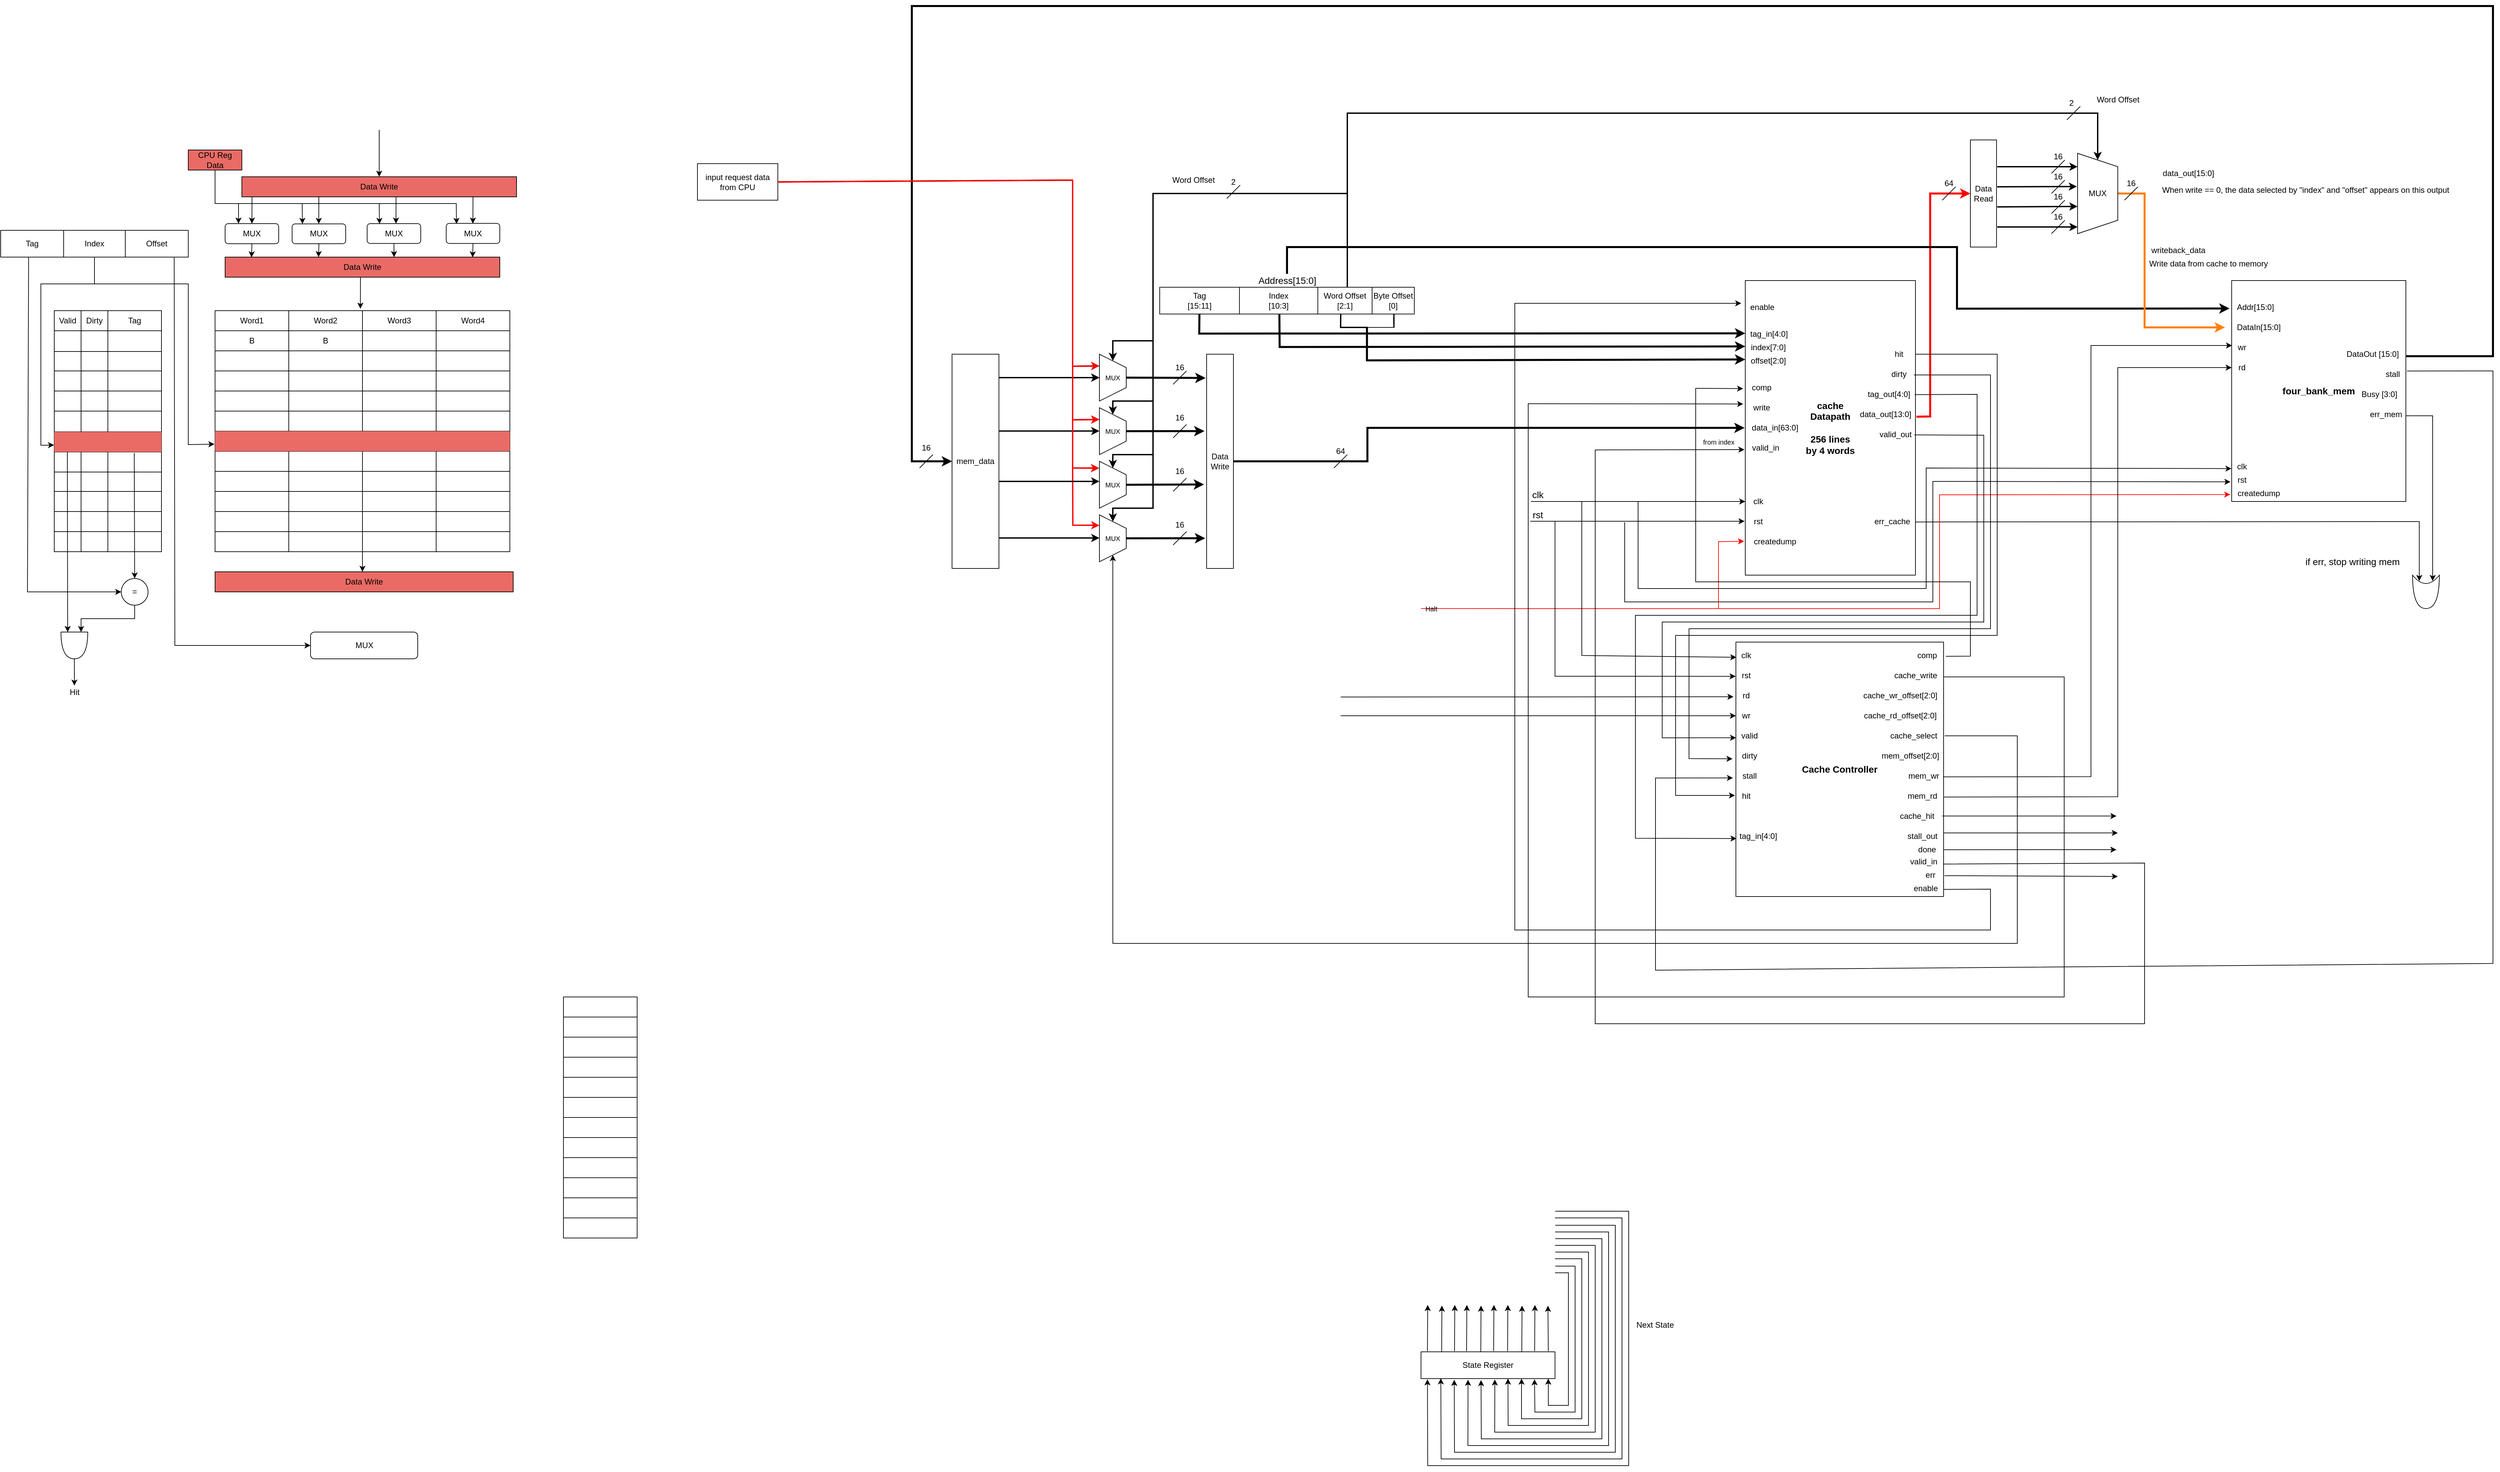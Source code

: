 <mxfile version="17.4.0" type="github">
  <diagram id="YAfpATOkKEmAnphD_0X0" name="Page-1">
    <mxGraphModel dx="3479" dy="3281" grid="1" gridSize="10" guides="1" tooltips="1" connect="1" arrows="1" fold="1" page="1" pageScale="1" pageWidth="1654" pageHeight="2336" math="0" shadow="0">
      <root>
        <mxCell id="0" />
        <mxCell id="1" parent="0" />
        <mxCell id="hBpxUwQ70FFy837Izs81-7" value="" style="shape=table;html=1;whiteSpace=wrap;startSize=0;container=1;collapsible=0;childLayout=tableLayout;" parent="1" vertex="1">
          <mxGeometry x="-600" y="215" width="280" height="40" as="geometry" />
        </mxCell>
        <mxCell id="hBpxUwQ70FFy837Izs81-8" value="" style="shape=tableRow;horizontal=0;startSize=0;swimlaneHead=0;swimlaneBody=0;top=0;left=0;bottom=0;right=0;collapsible=0;dropTarget=0;fillColor=none;points=[[0,0.5],[1,0.5]];portConstraint=eastwest;" parent="hBpxUwQ70FFy837Izs81-7" vertex="1">
          <mxGeometry width="280" height="40" as="geometry" />
        </mxCell>
        <mxCell id="hBpxUwQ70FFy837Izs81-9" value="&lt;span&gt;Tag&lt;/span&gt;" style="shape=partialRectangle;html=1;whiteSpace=wrap;connectable=0;fillColor=none;top=0;left=0;bottom=0;right=0;overflow=hidden;" parent="hBpxUwQ70FFy837Izs81-8" vertex="1">
          <mxGeometry width="94" height="40" as="geometry">
            <mxRectangle width="94" height="40" as="alternateBounds" />
          </mxGeometry>
        </mxCell>
        <mxCell id="hBpxUwQ70FFy837Izs81-10" value="&lt;span&gt;Index&lt;/span&gt;" style="shape=partialRectangle;html=1;whiteSpace=wrap;connectable=0;fillColor=none;top=0;left=0;bottom=0;right=0;overflow=hidden;" parent="hBpxUwQ70FFy837Izs81-8" vertex="1">
          <mxGeometry x="94" width="92" height="40" as="geometry">
            <mxRectangle width="92" height="40" as="alternateBounds" />
          </mxGeometry>
        </mxCell>
        <mxCell id="hBpxUwQ70FFy837Izs81-11" value="&lt;span&gt;Offset&lt;/span&gt;" style="shape=partialRectangle;html=1;whiteSpace=wrap;connectable=0;fillColor=none;top=0;left=0;bottom=0;right=0;overflow=hidden;" parent="hBpxUwQ70FFy837Izs81-8" vertex="1">
          <mxGeometry x="186" width="94" height="40" as="geometry">
            <mxRectangle width="94" height="40" as="alternateBounds" />
          </mxGeometry>
        </mxCell>
        <mxCell id="hBpxUwQ70FFy837Izs81-20" value="" style="shape=table;html=1;whiteSpace=wrap;startSize=0;container=1;collapsible=0;childLayout=tableLayout;" parent="1" vertex="1">
          <mxGeometry x="-520" y="335" width="160" height="360" as="geometry" />
        </mxCell>
        <mxCell id="hBpxUwQ70FFy837Izs81-29" value="" style="shape=tableRow;horizontal=0;startSize=0;swimlaneHead=0;swimlaneBody=0;top=0;left=0;bottom=0;right=0;collapsible=0;dropTarget=0;fillColor=none;points=[[0,0.5],[1,0.5]];portConstraint=eastwest;" parent="hBpxUwQ70FFy837Izs81-20" vertex="1">
          <mxGeometry width="160" height="30" as="geometry" />
        </mxCell>
        <mxCell id="hBpxUwQ70FFy837Izs81-30" value="Valid" style="shape=partialRectangle;html=1;whiteSpace=wrap;connectable=0;fillColor=none;top=0;left=0;bottom=0;right=0;overflow=hidden;" parent="hBpxUwQ70FFy837Izs81-29" vertex="1">
          <mxGeometry width="40" height="30" as="geometry">
            <mxRectangle width="40" height="30" as="alternateBounds" />
          </mxGeometry>
        </mxCell>
        <mxCell id="hBpxUwQ70FFy837Izs81-31" value="Dirty" style="shape=partialRectangle;html=1;whiteSpace=wrap;connectable=0;fillColor=none;top=0;left=0;bottom=0;right=0;overflow=hidden;" parent="hBpxUwQ70FFy837Izs81-29" vertex="1">
          <mxGeometry x="40" width="40" height="30" as="geometry">
            <mxRectangle width="40" height="30" as="alternateBounds" />
          </mxGeometry>
        </mxCell>
        <mxCell id="hBpxUwQ70FFy837Izs81-32" value="Tag" style="shape=partialRectangle;html=1;whiteSpace=wrap;connectable=0;fillColor=none;top=0;left=0;bottom=0;right=0;overflow=hidden;pointerEvents=1;" parent="hBpxUwQ70FFy837Izs81-29" vertex="1">
          <mxGeometry x="80" width="80" height="30" as="geometry">
            <mxRectangle width="80" height="30" as="alternateBounds" />
          </mxGeometry>
        </mxCell>
        <mxCell id="hBpxUwQ70FFy837Izs81-25" value="" style="shape=tableRow;horizontal=0;startSize=0;swimlaneHead=0;swimlaneBody=0;top=0;left=0;bottom=0;right=0;collapsible=0;dropTarget=0;fillColor=none;points=[[0,0.5],[1,0.5]];portConstraint=eastwest;" parent="hBpxUwQ70FFy837Izs81-20" vertex="1">
          <mxGeometry y="30" width="160" height="31" as="geometry" />
        </mxCell>
        <mxCell id="hBpxUwQ70FFy837Izs81-26" value="" style="shape=partialRectangle;html=1;whiteSpace=wrap;connectable=0;fillColor=none;top=0;left=0;bottom=0;right=0;overflow=hidden;" parent="hBpxUwQ70FFy837Izs81-25" vertex="1">
          <mxGeometry width="40" height="31" as="geometry">
            <mxRectangle width="40" height="31" as="alternateBounds" />
          </mxGeometry>
        </mxCell>
        <mxCell id="hBpxUwQ70FFy837Izs81-27" value="" style="shape=partialRectangle;html=1;whiteSpace=wrap;connectable=0;fillColor=none;top=0;left=0;bottom=0;right=0;overflow=hidden;" parent="hBpxUwQ70FFy837Izs81-25" vertex="1">
          <mxGeometry x="40" width="40" height="31" as="geometry">
            <mxRectangle width="40" height="31" as="alternateBounds" />
          </mxGeometry>
        </mxCell>
        <mxCell id="hBpxUwQ70FFy837Izs81-28" value="" style="shape=partialRectangle;html=1;whiteSpace=wrap;connectable=0;fillColor=none;top=0;left=0;bottom=0;right=0;overflow=hidden;" parent="hBpxUwQ70FFy837Izs81-25" vertex="1">
          <mxGeometry x="80" width="80" height="31" as="geometry">
            <mxRectangle width="80" height="31" as="alternateBounds" />
          </mxGeometry>
        </mxCell>
        <mxCell id="hBpxUwQ70FFy837Izs81-21" value="" style="shape=tableRow;horizontal=0;startSize=0;swimlaneHead=0;swimlaneBody=0;top=0;left=0;bottom=0;right=0;collapsible=0;dropTarget=0;fillColor=none;points=[[0,0.5],[1,0.5]];portConstraint=eastwest;" parent="hBpxUwQ70FFy837Izs81-20" vertex="1">
          <mxGeometry y="61" width="160" height="29" as="geometry" />
        </mxCell>
        <mxCell id="hBpxUwQ70FFy837Izs81-22" value="" style="shape=partialRectangle;html=1;whiteSpace=wrap;connectable=0;fillColor=none;top=0;left=0;bottom=0;right=0;overflow=hidden;" parent="hBpxUwQ70FFy837Izs81-21" vertex="1">
          <mxGeometry width="40" height="29" as="geometry">
            <mxRectangle width="40" height="29" as="alternateBounds" />
          </mxGeometry>
        </mxCell>
        <mxCell id="hBpxUwQ70FFy837Izs81-23" value="" style="shape=partialRectangle;html=1;whiteSpace=wrap;connectable=0;fillColor=none;top=0;left=0;bottom=0;right=0;overflow=hidden;" parent="hBpxUwQ70FFy837Izs81-21" vertex="1">
          <mxGeometry x="40" width="40" height="29" as="geometry">
            <mxRectangle width="40" height="29" as="alternateBounds" />
          </mxGeometry>
        </mxCell>
        <mxCell id="hBpxUwQ70FFy837Izs81-24" value="" style="shape=partialRectangle;html=1;whiteSpace=wrap;connectable=0;fillColor=none;top=0;left=0;bottom=0;right=0;overflow=hidden;" parent="hBpxUwQ70FFy837Izs81-21" vertex="1">
          <mxGeometry x="80" width="80" height="29" as="geometry">
            <mxRectangle width="80" height="29" as="alternateBounds" />
          </mxGeometry>
        </mxCell>
        <mxCell id="hBpxUwQ70FFy837Izs81-33" style="shape=tableRow;horizontal=0;startSize=0;swimlaneHead=0;swimlaneBody=0;top=0;left=0;bottom=0;right=0;collapsible=0;dropTarget=0;fillColor=none;points=[[0,0.5],[1,0.5]];portConstraint=eastwest;" parent="hBpxUwQ70FFy837Izs81-20" vertex="1">
          <mxGeometry y="90" width="160" height="30" as="geometry" />
        </mxCell>
        <mxCell id="hBpxUwQ70FFy837Izs81-34" style="shape=partialRectangle;html=1;whiteSpace=wrap;connectable=0;fillColor=none;top=0;left=0;bottom=0;right=0;overflow=hidden;" parent="hBpxUwQ70FFy837Izs81-33" vertex="1">
          <mxGeometry width="40" height="30" as="geometry">
            <mxRectangle width="40" height="30" as="alternateBounds" />
          </mxGeometry>
        </mxCell>
        <mxCell id="hBpxUwQ70FFy837Izs81-35" style="shape=partialRectangle;html=1;whiteSpace=wrap;connectable=0;fillColor=none;top=0;left=0;bottom=0;right=0;overflow=hidden;" parent="hBpxUwQ70FFy837Izs81-33" vertex="1">
          <mxGeometry x="40" width="40" height="30" as="geometry">
            <mxRectangle width="40" height="30" as="alternateBounds" />
          </mxGeometry>
        </mxCell>
        <mxCell id="hBpxUwQ70FFy837Izs81-36" style="shape=partialRectangle;html=1;whiteSpace=wrap;connectable=0;fillColor=none;top=0;left=0;bottom=0;right=0;overflow=hidden;" parent="hBpxUwQ70FFy837Izs81-33" vertex="1">
          <mxGeometry x="80" width="80" height="30" as="geometry">
            <mxRectangle width="80" height="30" as="alternateBounds" />
          </mxGeometry>
        </mxCell>
        <mxCell id="hBpxUwQ70FFy837Izs81-37" style="shape=tableRow;horizontal=0;startSize=0;swimlaneHead=0;swimlaneBody=0;top=0;left=0;bottom=0;right=0;collapsible=0;dropTarget=0;fillColor=none;points=[[0,0.5],[1,0.5]];portConstraint=eastwest;" parent="hBpxUwQ70FFy837Izs81-20" vertex="1">
          <mxGeometry y="120" width="160" height="30" as="geometry" />
        </mxCell>
        <mxCell id="hBpxUwQ70FFy837Izs81-38" style="shape=partialRectangle;html=1;whiteSpace=wrap;connectable=0;fillColor=none;top=0;left=0;bottom=0;right=0;overflow=hidden;" parent="hBpxUwQ70FFy837Izs81-37" vertex="1">
          <mxGeometry width="40" height="30" as="geometry">
            <mxRectangle width="40" height="30" as="alternateBounds" />
          </mxGeometry>
        </mxCell>
        <mxCell id="hBpxUwQ70FFy837Izs81-39" style="shape=partialRectangle;html=1;whiteSpace=wrap;connectable=0;fillColor=none;top=0;left=0;bottom=0;right=0;overflow=hidden;" parent="hBpxUwQ70FFy837Izs81-37" vertex="1">
          <mxGeometry x="40" width="40" height="30" as="geometry">
            <mxRectangle width="40" height="30" as="alternateBounds" />
          </mxGeometry>
        </mxCell>
        <mxCell id="hBpxUwQ70FFy837Izs81-40" style="shape=partialRectangle;html=1;whiteSpace=wrap;connectable=0;fillColor=none;top=0;left=0;bottom=0;right=0;overflow=hidden;" parent="hBpxUwQ70FFy837Izs81-37" vertex="1">
          <mxGeometry x="80" width="80" height="30" as="geometry">
            <mxRectangle width="80" height="30" as="alternateBounds" />
          </mxGeometry>
        </mxCell>
        <mxCell id="hBpxUwQ70FFy837Izs81-41" style="shape=tableRow;horizontal=0;startSize=0;swimlaneHead=0;swimlaneBody=0;top=0;left=0;bottom=0;right=0;collapsible=0;dropTarget=0;fillColor=none;points=[[0,0.5],[1,0.5]];portConstraint=eastwest;" parent="hBpxUwQ70FFy837Izs81-20" vertex="1">
          <mxGeometry y="150" width="160" height="31" as="geometry" />
        </mxCell>
        <mxCell id="hBpxUwQ70FFy837Izs81-42" style="shape=partialRectangle;html=1;whiteSpace=wrap;connectable=0;fillColor=none;top=0;left=0;bottom=0;right=0;overflow=hidden;" parent="hBpxUwQ70FFy837Izs81-41" vertex="1">
          <mxGeometry width="40" height="31" as="geometry">
            <mxRectangle width="40" height="31" as="alternateBounds" />
          </mxGeometry>
        </mxCell>
        <mxCell id="hBpxUwQ70FFy837Izs81-43" style="shape=partialRectangle;html=1;whiteSpace=wrap;connectable=0;fillColor=none;top=0;left=0;bottom=0;right=0;overflow=hidden;" parent="hBpxUwQ70FFy837Izs81-41" vertex="1">
          <mxGeometry x="40" width="40" height="31" as="geometry">
            <mxRectangle width="40" height="31" as="alternateBounds" />
          </mxGeometry>
        </mxCell>
        <mxCell id="hBpxUwQ70FFy837Izs81-44" style="shape=partialRectangle;html=1;whiteSpace=wrap;connectable=0;fillColor=none;top=0;left=0;bottom=0;right=0;overflow=hidden;" parent="hBpxUwQ70FFy837Izs81-41" vertex="1">
          <mxGeometry x="80" width="80" height="31" as="geometry">
            <mxRectangle width="80" height="31" as="alternateBounds" />
          </mxGeometry>
        </mxCell>
        <mxCell id="hBpxUwQ70FFy837Izs81-45" style="shape=tableRow;horizontal=0;startSize=0;swimlaneHead=0;swimlaneBody=0;top=0;left=0;bottom=0;right=0;collapsible=0;dropTarget=0;fillColor=none;points=[[0,0.5],[1,0.5]];portConstraint=eastwest;" parent="hBpxUwQ70FFy837Izs81-20" vertex="1">
          <mxGeometry y="181" width="160" height="30" as="geometry" />
        </mxCell>
        <mxCell id="hBpxUwQ70FFy837Izs81-46" style="shape=partialRectangle;html=1;whiteSpace=wrap;connectable=0;fillColor=#EA6B66;top=0;left=0;bottom=0;right=0;overflow=hidden;strokeColor=#b85450;" parent="hBpxUwQ70FFy837Izs81-45" vertex="1">
          <mxGeometry width="40" height="30" as="geometry">
            <mxRectangle width="40" height="30" as="alternateBounds" />
          </mxGeometry>
        </mxCell>
        <mxCell id="hBpxUwQ70FFy837Izs81-47" style="shape=partialRectangle;html=1;whiteSpace=wrap;connectable=0;fillColor=#EA6B66;top=0;left=0;bottom=0;right=0;overflow=hidden;strokeColor=#b85450;" parent="hBpxUwQ70FFy837Izs81-45" vertex="1">
          <mxGeometry x="40" width="40" height="30" as="geometry">
            <mxRectangle width="40" height="30" as="alternateBounds" />
          </mxGeometry>
        </mxCell>
        <mxCell id="hBpxUwQ70FFy837Izs81-48" style="shape=partialRectangle;html=1;whiteSpace=wrap;connectable=0;fillColor=#EA6B66;top=0;left=0;bottom=0;right=0;overflow=hidden;strokeColor=#b85450;" parent="hBpxUwQ70FFy837Izs81-45" vertex="1">
          <mxGeometry x="80" width="80" height="30" as="geometry">
            <mxRectangle width="80" height="30" as="alternateBounds" />
          </mxGeometry>
        </mxCell>
        <mxCell id="hBpxUwQ70FFy837Izs81-49" style="shape=tableRow;horizontal=0;startSize=0;swimlaneHead=0;swimlaneBody=0;top=0;left=0;bottom=0;right=0;collapsible=0;dropTarget=0;fillColor=none;points=[[0,0.5],[1,0.5]];portConstraint=eastwest;" parent="hBpxUwQ70FFy837Izs81-20" vertex="1">
          <mxGeometry y="211" width="160" height="30" as="geometry" />
        </mxCell>
        <mxCell id="hBpxUwQ70FFy837Izs81-50" style="shape=partialRectangle;html=1;whiteSpace=wrap;connectable=0;fillColor=none;top=0;left=0;bottom=0;right=0;overflow=hidden;" parent="hBpxUwQ70FFy837Izs81-49" vertex="1">
          <mxGeometry width="40" height="30" as="geometry">
            <mxRectangle width="40" height="30" as="alternateBounds" />
          </mxGeometry>
        </mxCell>
        <mxCell id="hBpxUwQ70FFy837Izs81-51" style="shape=partialRectangle;html=1;whiteSpace=wrap;connectable=0;fillColor=none;top=0;left=0;bottom=0;right=0;overflow=hidden;" parent="hBpxUwQ70FFy837Izs81-49" vertex="1">
          <mxGeometry x="40" width="40" height="30" as="geometry">
            <mxRectangle width="40" height="30" as="alternateBounds" />
          </mxGeometry>
        </mxCell>
        <mxCell id="hBpxUwQ70FFy837Izs81-52" style="shape=partialRectangle;html=1;whiteSpace=wrap;connectable=0;fillColor=none;top=0;left=0;bottom=0;right=0;overflow=hidden;" parent="hBpxUwQ70FFy837Izs81-49" vertex="1">
          <mxGeometry x="80" width="80" height="30" as="geometry">
            <mxRectangle width="80" height="30" as="alternateBounds" />
          </mxGeometry>
        </mxCell>
        <mxCell id="hBpxUwQ70FFy837Izs81-53" style="shape=tableRow;horizontal=0;startSize=0;swimlaneHead=0;swimlaneBody=0;top=0;left=0;bottom=0;right=0;collapsible=0;dropTarget=0;fillColor=none;points=[[0,0.5],[1,0.5]];portConstraint=eastwest;" parent="hBpxUwQ70FFy837Izs81-20" vertex="1">
          <mxGeometry y="241" width="160" height="29" as="geometry" />
        </mxCell>
        <mxCell id="hBpxUwQ70FFy837Izs81-54" style="shape=partialRectangle;html=1;whiteSpace=wrap;connectable=0;fillColor=none;top=0;left=0;bottom=0;right=0;overflow=hidden;" parent="hBpxUwQ70FFy837Izs81-53" vertex="1">
          <mxGeometry width="40" height="29" as="geometry">
            <mxRectangle width="40" height="29" as="alternateBounds" />
          </mxGeometry>
        </mxCell>
        <mxCell id="hBpxUwQ70FFy837Izs81-55" style="shape=partialRectangle;html=1;whiteSpace=wrap;connectable=0;fillColor=none;top=0;left=0;bottom=0;right=0;overflow=hidden;" parent="hBpxUwQ70FFy837Izs81-53" vertex="1">
          <mxGeometry x="40" width="40" height="29" as="geometry">
            <mxRectangle width="40" height="29" as="alternateBounds" />
          </mxGeometry>
        </mxCell>
        <mxCell id="hBpxUwQ70FFy837Izs81-56" style="shape=partialRectangle;html=1;whiteSpace=wrap;connectable=0;fillColor=none;top=0;left=0;bottom=0;right=0;overflow=hidden;" parent="hBpxUwQ70FFy837Izs81-53" vertex="1">
          <mxGeometry x="80" width="80" height="29" as="geometry">
            <mxRectangle width="80" height="29" as="alternateBounds" />
          </mxGeometry>
        </mxCell>
        <mxCell id="hBpxUwQ70FFy837Izs81-57" style="shape=tableRow;horizontal=0;startSize=0;swimlaneHead=0;swimlaneBody=0;top=0;left=0;bottom=0;right=0;collapsible=0;dropTarget=0;fillColor=none;points=[[0,0.5],[1,0.5]];portConstraint=eastwest;" parent="hBpxUwQ70FFy837Izs81-20" vertex="1">
          <mxGeometry y="270" width="160" height="30" as="geometry" />
        </mxCell>
        <mxCell id="hBpxUwQ70FFy837Izs81-58" style="shape=partialRectangle;html=1;whiteSpace=wrap;connectable=0;fillColor=none;top=0;left=0;bottom=0;right=0;overflow=hidden;" parent="hBpxUwQ70FFy837Izs81-57" vertex="1">
          <mxGeometry width="40" height="30" as="geometry">
            <mxRectangle width="40" height="30" as="alternateBounds" />
          </mxGeometry>
        </mxCell>
        <mxCell id="hBpxUwQ70FFy837Izs81-59" style="shape=partialRectangle;html=1;whiteSpace=wrap;connectable=0;fillColor=none;top=0;left=0;bottom=0;right=0;overflow=hidden;" parent="hBpxUwQ70FFy837Izs81-57" vertex="1">
          <mxGeometry x="40" width="40" height="30" as="geometry">
            <mxRectangle width="40" height="30" as="alternateBounds" />
          </mxGeometry>
        </mxCell>
        <mxCell id="hBpxUwQ70FFy837Izs81-60" style="shape=partialRectangle;html=1;whiteSpace=wrap;connectable=0;fillColor=none;top=0;left=0;bottom=0;right=0;overflow=hidden;" parent="hBpxUwQ70FFy837Izs81-57" vertex="1">
          <mxGeometry x="80" width="80" height="30" as="geometry">
            <mxRectangle width="80" height="30" as="alternateBounds" />
          </mxGeometry>
        </mxCell>
        <mxCell id="hBpxUwQ70FFy837Izs81-61" style="shape=tableRow;horizontal=0;startSize=0;swimlaneHead=0;swimlaneBody=0;top=0;left=0;bottom=0;right=0;collapsible=0;dropTarget=0;fillColor=none;points=[[0,0.5],[1,0.5]];portConstraint=eastwest;" parent="hBpxUwQ70FFy837Izs81-20" vertex="1">
          <mxGeometry y="300" width="160" height="30" as="geometry" />
        </mxCell>
        <mxCell id="hBpxUwQ70FFy837Izs81-62" style="shape=partialRectangle;html=1;whiteSpace=wrap;connectable=0;fillColor=none;top=0;left=0;bottom=0;right=0;overflow=hidden;" parent="hBpxUwQ70FFy837Izs81-61" vertex="1">
          <mxGeometry width="40" height="30" as="geometry">
            <mxRectangle width="40" height="30" as="alternateBounds" />
          </mxGeometry>
        </mxCell>
        <mxCell id="hBpxUwQ70FFy837Izs81-63" style="shape=partialRectangle;html=1;whiteSpace=wrap;connectable=0;fillColor=none;top=0;left=0;bottom=0;right=0;overflow=hidden;" parent="hBpxUwQ70FFy837Izs81-61" vertex="1">
          <mxGeometry x="40" width="40" height="30" as="geometry">
            <mxRectangle width="40" height="30" as="alternateBounds" />
          </mxGeometry>
        </mxCell>
        <mxCell id="hBpxUwQ70FFy837Izs81-64" style="shape=partialRectangle;html=1;whiteSpace=wrap;connectable=0;fillColor=none;top=0;left=0;bottom=0;right=0;overflow=hidden;" parent="hBpxUwQ70FFy837Izs81-61" vertex="1">
          <mxGeometry x="80" width="80" height="30" as="geometry">
            <mxRectangle width="80" height="30" as="alternateBounds" />
          </mxGeometry>
        </mxCell>
        <mxCell id="hBpxUwQ70FFy837Izs81-65" style="shape=tableRow;horizontal=0;startSize=0;swimlaneHead=0;swimlaneBody=0;top=0;left=0;bottom=0;right=0;collapsible=0;dropTarget=0;fillColor=none;points=[[0,0.5],[1,0.5]];portConstraint=eastwest;" parent="hBpxUwQ70FFy837Izs81-20" vertex="1">
          <mxGeometry y="330" width="160" height="30" as="geometry" />
        </mxCell>
        <mxCell id="hBpxUwQ70FFy837Izs81-66" style="shape=partialRectangle;html=1;whiteSpace=wrap;connectable=0;fillColor=none;top=0;left=0;bottom=0;right=0;overflow=hidden;" parent="hBpxUwQ70FFy837Izs81-65" vertex="1">
          <mxGeometry width="40" height="30" as="geometry">
            <mxRectangle width="40" height="30" as="alternateBounds" />
          </mxGeometry>
        </mxCell>
        <mxCell id="hBpxUwQ70FFy837Izs81-67" style="shape=partialRectangle;html=1;whiteSpace=wrap;connectable=0;fillColor=none;top=0;left=0;bottom=0;right=0;overflow=hidden;" parent="hBpxUwQ70FFy837Izs81-65" vertex="1">
          <mxGeometry x="40" width="40" height="30" as="geometry">
            <mxRectangle width="40" height="30" as="alternateBounds" />
          </mxGeometry>
        </mxCell>
        <mxCell id="hBpxUwQ70FFy837Izs81-68" style="shape=partialRectangle;html=1;whiteSpace=wrap;connectable=0;fillColor=none;top=0;left=0;bottom=0;right=0;overflow=hidden;" parent="hBpxUwQ70FFy837Izs81-65" vertex="1">
          <mxGeometry x="80" width="80" height="30" as="geometry">
            <mxRectangle width="80" height="30" as="alternateBounds" />
          </mxGeometry>
        </mxCell>
        <mxCell id="hBpxUwQ70FFy837Izs81-70" value="" style="endArrow=classic;html=1;rounded=0;exitX=0.5;exitY=1.002;exitDx=0;exitDy=0;exitPerimeter=0;entryX=-0.002;entryY=0.658;entryDx=0;entryDy=0;entryPerimeter=0;" parent="1" source="hBpxUwQ70FFy837Izs81-8" target="hBpxUwQ70FFy837Izs81-45" edge="1">
          <mxGeometry width="50" height="50" relative="1" as="geometry">
            <mxPoint x="-480" y="325" as="sourcePoint" />
            <mxPoint x="-690" y="355" as="targetPoint" />
            <Array as="points">
              <mxPoint x="-460" y="295" />
              <mxPoint x="-540" y="295" />
              <mxPoint x="-540" y="536" />
            </Array>
          </mxGeometry>
        </mxCell>
        <mxCell id="hBpxUwQ70FFy837Izs81-204" value="" style="shape=table;html=1;whiteSpace=wrap;startSize=0;container=1;collapsible=0;childLayout=tableLayout;" parent="1" vertex="1">
          <mxGeometry x="-280" y="335" width="440" height="360" as="geometry" />
        </mxCell>
        <mxCell id="hBpxUwQ70FFy837Izs81-205" value="" style="shape=tableRow;horizontal=0;startSize=0;swimlaneHead=0;swimlaneBody=0;top=0;left=0;bottom=0;right=0;collapsible=0;dropTarget=0;fillColor=none;points=[[0,0.5],[1,0.5]];portConstraint=eastwest;" parent="hBpxUwQ70FFy837Izs81-204" vertex="1">
          <mxGeometry width="440" height="30" as="geometry" />
        </mxCell>
        <mxCell id="hBpxUwQ70FFy837Izs81-206" value="Word1" style="shape=partialRectangle;html=1;whiteSpace=wrap;connectable=0;fillColor=none;top=0;left=0;bottom=0;right=0;overflow=hidden;" parent="hBpxUwQ70FFy837Izs81-205" vertex="1">
          <mxGeometry width="110" height="30" as="geometry">
            <mxRectangle width="110" height="30" as="alternateBounds" />
          </mxGeometry>
        </mxCell>
        <mxCell id="hBpxUwQ70FFy837Izs81-207" value="Word2" style="shape=partialRectangle;html=1;whiteSpace=wrap;connectable=0;fillColor=none;top=0;left=0;bottom=0;right=0;overflow=hidden;" parent="hBpxUwQ70FFy837Izs81-205" vertex="1">
          <mxGeometry x="110" width="110" height="30" as="geometry">
            <mxRectangle width="110" height="30" as="alternateBounds" />
          </mxGeometry>
        </mxCell>
        <mxCell id="hBpxUwQ70FFy837Izs81-208" value="Word3" style="shape=partialRectangle;html=1;whiteSpace=wrap;connectable=0;fillColor=none;top=0;left=0;bottom=0;right=0;overflow=hidden;" parent="hBpxUwQ70FFy837Izs81-205" vertex="1">
          <mxGeometry x="220" width="110" height="30" as="geometry">
            <mxRectangle width="110" height="30" as="alternateBounds" />
          </mxGeometry>
        </mxCell>
        <mxCell id="hBpxUwQ70FFy837Izs81-265" value="Word4" style="shape=partialRectangle;html=1;whiteSpace=wrap;connectable=0;fillColor=none;top=0;left=0;bottom=0;right=0;overflow=hidden;" parent="hBpxUwQ70FFy837Izs81-205" vertex="1">
          <mxGeometry x="330" width="110" height="30" as="geometry">
            <mxRectangle width="110" height="30" as="alternateBounds" />
          </mxGeometry>
        </mxCell>
        <mxCell id="hBpxUwQ70FFy837Izs81-209" value="" style="shape=tableRow;horizontal=0;startSize=0;swimlaneHead=0;swimlaneBody=0;top=0;left=0;bottom=0;right=0;collapsible=0;dropTarget=0;fillColor=none;points=[[0,0.5],[1,0.5]];portConstraint=eastwest;" parent="hBpxUwQ70FFy837Izs81-204" vertex="1">
          <mxGeometry y="30" width="440" height="30" as="geometry" />
        </mxCell>
        <mxCell id="hBpxUwQ70FFy837Izs81-210" value="B" style="shape=partialRectangle;html=1;whiteSpace=wrap;connectable=0;fillColor=none;top=0;left=0;bottom=0;right=0;overflow=hidden;" parent="hBpxUwQ70FFy837Izs81-209" vertex="1">
          <mxGeometry width="110" height="30" as="geometry">
            <mxRectangle width="110" height="30" as="alternateBounds" />
          </mxGeometry>
        </mxCell>
        <mxCell id="hBpxUwQ70FFy837Izs81-211" value="B" style="shape=partialRectangle;html=1;whiteSpace=wrap;connectable=0;fillColor=none;top=0;left=0;bottom=0;right=0;overflow=hidden;" parent="hBpxUwQ70FFy837Izs81-209" vertex="1">
          <mxGeometry x="110" width="110" height="30" as="geometry">
            <mxRectangle width="110" height="30" as="alternateBounds" />
          </mxGeometry>
        </mxCell>
        <mxCell id="hBpxUwQ70FFy837Izs81-212" value="" style="shape=partialRectangle;html=1;whiteSpace=wrap;connectable=0;fillColor=none;top=0;left=0;bottom=0;right=0;overflow=hidden;" parent="hBpxUwQ70FFy837Izs81-209" vertex="1">
          <mxGeometry x="220" width="110" height="30" as="geometry">
            <mxRectangle width="110" height="30" as="alternateBounds" />
          </mxGeometry>
        </mxCell>
        <mxCell id="hBpxUwQ70FFy837Izs81-266" value="" style="shape=partialRectangle;html=1;whiteSpace=wrap;connectable=0;fillColor=none;top=0;left=0;bottom=0;right=0;overflow=hidden;" parent="hBpxUwQ70FFy837Izs81-209" vertex="1">
          <mxGeometry x="330" width="110" height="30" as="geometry">
            <mxRectangle width="110" height="30" as="alternateBounds" />
          </mxGeometry>
        </mxCell>
        <mxCell id="hBpxUwQ70FFy837Izs81-213" value="" style="shape=tableRow;horizontal=0;startSize=0;swimlaneHead=0;swimlaneBody=0;top=0;left=0;bottom=0;right=0;collapsible=0;dropTarget=0;fillColor=none;points=[[0,0.5],[1,0.5]];portConstraint=eastwest;" parent="hBpxUwQ70FFy837Izs81-204" vertex="1">
          <mxGeometry y="60" width="440" height="30" as="geometry" />
        </mxCell>
        <mxCell id="hBpxUwQ70FFy837Izs81-214" value="" style="shape=partialRectangle;html=1;whiteSpace=wrap;connectable=0;fillColor=none;top=0;left=0;bottom=0;right=0;overflow=hidden;" parent="hBpxUwQ70FFy837Izs81-213" vertex="1">
          <mxGeometry width="110" height="30" as="geometry">
            <mxRectangle width="110" height="30" as="alternateBounds" />
          </mxGeometry>
        </mxCell>
        <mxCell id="hBpxUwQ70FFy837Izs81-215" value="" style="shape=partialRectangle;html=1;whiteSpace=wrap;connectable=0;fillColor=none;top=0;left=0;bottom=0;right=0;overflow=hidden;" parent="hBpxUwQ70FFy837Izs81-213" vertex="1">
          <mxGeometry x="110" width="110" height="30" as="geometry">
            <mxRectangle width="110" height="30" as="alternateBounds" />
          </mxGeometry>
        </mxCell>
        <mxCell id="hBpxUwQ70FFy837Izs81-216" value="" style="shape=partialRectangle;html=1;whiteSpace=wrap;connectable=0;fillColor=none;top=0;left=0;bottom=0;right=0;overflow=hidden;pointerEvents=1;" parent="hBpxUwQ70FFy837Izs81-213" vertex="1">
          <mxGeometry x="220" width="110" height="30" as="geometry">
            <mxRectangle width="110" height="30" as="alternateBounds" />
          </mxGeometry>
        </mxCell>
        <mxCell id="hBpxUwQ70FFy837Izs81-267" value="" style="shape=partialRectangle;html=1;whiteSpace=wrap;connectable=0;fillColor=none;top=0;left=0;bottom=0;right=0;overflow=hidden;pointerEvents=1;" parent="hBpxUwQ70FFy837Izs81-213" vertex="1">
          <mxGeometry x="330" width="110" height="30" as="geometry">
            <mxRectangle width="110" height="30" as="alternateBounds" />
          </mxGeometry>
        </mxCell>
        <mxCell id="hBpxUwQ70FFy837Izs81-217" style="shape=tableRow;horizontal=0;startSize=0;swimlaneHead=0;swimlaneBody=0;top=0;left=0;bottom=0;right=0;collapsible=0;dropTarget=0;fillColor=none;points=[[0,0.5],[1,0.5]];portConstraint=eastwest;" parent="hBpxUwQ70FFy837Izs81-204" vertex="1">
          <mxGeometry y="90" width="440" height="30" as="geometry" />
        </mxCell>
        <mxCell id="hBpxUwQ70FFy837Izs81-218" style="shape=partialRectangle;html=1;whiteSpace=wrap;connectable=0;fillColor=none;top=0;left=0;bottom=0;right=0;overflow=hidden;" parent="hBpxUwQ70FFy837Izs81-217" vertex="1">
          <mxGeometry width="110" height="30" as="geometry">
            <mxRectangle width="110" height="30" as="alternateBounds" />
          </mxGeometry>
        </mxCell>
        <mxCell id="hBpxUwQ70FFy837Izs81-219" value="" style="shape=partialRectangle;html=1;whiteSpace=wrap;connectable=0;fillColor=none;top=0;left=0;bottom=0;right=0;overflow=hidden;" parent="hBpxUwQ70FFy837Izs81-217" vertex="1">
          <mxGeometry x="110" width="110" height="30" as="geometry">
            <mxRectangle width="110" height="30" as="alternateBounds" />
          </mxGeometry>
        </mxCell>
        <mxCell id="hBpxUwQ70FFy837Izs81-220" value="" style="shape=partialRectangle;html=1;whiteSpace=wrap;connectable=0;fillColor=none;top=0;left=0;bottom=0;right=0;overflow=hidden;pointerEvents=1;" parent="hBpxUwQ70FFy837Izs81-217" vertex="1">
          <mxGeometry x="220" width="110" height="30" as="geometry">
            <mxRectangle width="110" height="30" as="alternateBounds" />
          </mxGeometry>
        </mxCell>
        <mxCell id="hBpxUwQ70FFy837Izs81-268" value="" style="shape=partialRectangle;html=1;whiteSpace=wrap;connectable=0;fillColor=none;top=0;left=0;bottom=0;right=0;overflow=hidden;pointerEvents=1;" parent="hBpxUwQ70FFy837Izs81-217" vertex="1">
          <mxGeometry x="330" width="110" height="30" as="geometry">
            <mxRectangle width="110" height="30" as="alternateBounds" />
          </mxGeometry>
        </mxCell>
        <mxCell id="hBpxUwQ70FFy837Izs81-221" style="shape=tableRow;horizontal=0;startSize=0;swimlaneHead=0;swimlaneBody=0;top=0;left=0;bottom=0;right=0;collapsible=0;dropTarget=0;fillColor=none;points=[[0,0.5],[1,0.5]];portConstraint=eastwest;" parent="hBpxUwQ70FFy837Izs81-204" vertex="1">
          <mxGeometry y="120" width="440" height="30" as="geometry" />
        </mxCell>
        <mxCell id="hBpxUwQ70FFy837Izs81-222" style="shape=partialRectangle;html=1;whiteSpace=wrap;connectable=0;fillColor=none;top=0;left=0;bottom=0;right=0;overflow=hidden;" parent="hBpxUwQ70FFy837Izs81-221" vertex="1">
          <mxGeometry width="110" height="30" as="geometry">
            <mxRectangle width="110" height="30" as="alternateBounds" />
          </mxGeometry>
        </mxCell>
        <mxCell id="hBpxUwQ70FFy837Izs81-223" value="" style="shape=partialRectangle;html=1;whiteSpace=wrap;connectable=0;fillColor=none;top=0;left=0;bottom=0;right=0;overflow=hidden;" parent="hBpxUwQ70FFy837Izs81-221" vertex="1">
          <mxGeometry x="110" width="110" height="30" as="geometry">
            <mxRectangle width="110" height="30" as="alternateBounds" />
          </mxGeometry>
        </mxCell>
        <mxCell id="hBpxUwQ70FFy837Izs81-224" value="" style="shape=partialRectangle;html=1;whiteSpace=wrap;connectable=0;fillColor=none;top=0;left=0;bottom=0;right=0;overflow=hidden;pointerEvents=1;" parent="hBpxUwQ70FFy837Izs81-221" vertex="1">
          <mxGeometry x="220" width="110" height="30" as="geometry">
            <mxRectangle width="110" height="30" as="alternateBounds" />
          </mxGeometry>
        </mxCell>
        <mxCell id="hBpxUwQ70FFy837Izs81-269" value="" style="shape=partialRectangle;html=1;whiteSpace=wrap;connectable=0;fillColor=none;top=0;left=0;bottom=0;right=0;overflow=hidden;pointerEvents=1;" parent="hBpxUwQ70FFy837Izs81-221" vertex="1">
          <mxGeometry x="330" width="110" height="30" as="geometry">
            <mxRectangle width="110" height="30" as="alternateBounds" />
          </mxGeometry>
        </mxCell>
        <mxCell id="hBpxUwQ70FFy837Izs81-225" style="shape=tableRow;horizontal=0;startSize=0;swimlaneHead=0;swimlaneBody=0;top=0;left=0;bottom=0;right=0;collapsible=0;dropTarget=0;fillColor=none;points=[[0,0.5],[1,0.5]];portConstraint=eastwest;" parent="hBpxUwQ70FFy837Izs81-204" vertex="1">
          <mxGeometry y="150" width="440" height="30" as="geometry" />
        </mxCell>
        <mxCell id="hBpxUwQ70FFy837Izs81-226" style="shape=partialRectangle;html=1;whiteSpace=wrap;connectable=0;fillColor=none;top=0;left=0;bottom=0;right=0;overflow=hidden;" parent="hBpxUwQ70FFy837Izs81-225" vertex="1">
          <mxGeometry width="110" height="30" as="geometry">
            <mxRectangle width="110" height="30" as="alternateBounds" />
          </mxGeometry>
        </mxCell>
        <mxCell id="hBpxUwQ70FFy837Izs81-227" value="" style="shape=partialRectangle;html=1;whiteSpace=wrap;connectable=0;fillColor=none;top=0;left=0;bottom=0;right=0;overflow=hidden;" parent="hBpxUwQ70FFy837Izs81-225" vertex="1">
          <mxGeometry x="110" width="110" height="30" as="geometry">
            <mxRectangle width="110" height="30" as="alternateBounds" />
          </mxGeometry>
        </mxCell>
        <mxCell id="hBpxUwQ70FFy837Izs81-228" value="" style="shape=partialRectangle;html=1;whiteSpace=wrap;connectable=0;fillColor=none;top=0;left=0;bottom=0;right=0;overflow=hidden;pointerEvents=1;" parent="hBpxUwQ70FFy837Izs81-225" vertex="1">
          <mxGeometry x="220" width="110" height="30" as="geometry">
            <mxRectangle width="110" height="30" as="alternateBounds" />
          </mxGeometry>
        </mxCell>
        <mxCell id="hBpxUwQ70FFy837Izs81-270" value="" style="shape=partialRectangle;html=1;whiteSpace=wrap;connectable=0;fillColor=none;top=0;left=0;bottom=0;right=0;overflow=hidden;pointerEvents=1;" parent="hBpxUwQ70FFy837Izs81-225" vertex="1">
          <mxGeometry x="330" width="110" height="30" as="geometry">
            <mxRectangle width="110" height="30" as="alternateBounds" />
          </mxGeometry>
        </mxCell>
        <mxCell id="hBpxUwQ70FFy837Izs81-229" style="shape=tableRow;horizontal=0;startSize=0;swimlaneHead=0;swimlaneBody=0;top=0;left=0;bottom=0;right=0;collapsible=0;dropTarget=0;fillColor=none;points=[[0,0.5],[1,0.5]];portConstraint=eastwest;" parent="hBpxUwQ70FFy837Izs81-204" vertex="1">
          <mxGeometry y="180" width="440" height="30" as="geometry" />
        </mxCell>
        <mxCell id="hBpxUwQ70FFy837Izs81-230" style="shape=partialRectangle;html=1;whiteSpace=wrap;connectable=0;fillColor=#EA6B66;top=0;left=0;bottom=0;right=0;overflow=hidden;" parent="hBpxUwQ70FFy837Izs81-229" vertex="1">
          <mxGeometry width="110" height="30" as="geometry">
            <mxRectangle width="110" height="30" as="alternateBounds" />
          </mxGeometry>
        </mxCell>
        <mxCell id="hBpxUwQ70FFy837Izs81-231" value="" style="shape=partialRectangle;html=1;whiteSpace=wrap;connectable=0;fillColor=#EA6B66;top=0;left=0;bottom=0;right=0;overflow=hidden;" parent="hBpxUwQ70FFy837Izs81-229" vertex="1">
          <mxGeometry x="110" width="110" height="30" as="geometry">
            <mxRectangle width="110" height="30" as="alternateBounds" />
          </mxGeometry>
        </mxCell>
        <mxCell id="hBpxUwQ70FFy837Izs81-232" value="" style="shape=partialRectangle;html=1;whiteSpace=wrap;connectable=0;fillColor=#EA6B66;top=0;left=0;bottom=0;right=0;overflow=hidden;pointerEvents=1;" parent="hBpxUwQ70FFy837Izs81-229" vertex="1">
          <mxGeometry x="220" width="110" height="30" as="geometry">
            <mxRectangle width="110" height="30" as="alternateBounds" />
          </mxGeometry>
        </mxCell>
        <mxCell id="hBpxUwQ70FFy837Izs81-271" value="" style="shape=partialRectangle;html=1;whiteSpace=wrap;connectable=0;fillColor=#EA6B66;top=0;left=0;bottom=0;right=0;overflow=hidden;pointerEvents=1;" parent="hBpxUwQ70FFy837Izs81-229" vertex="1">
          <mxGeometry x="330" width="110" height="30" as="geometry">
            <mxRectangle width="110" height="30" as="alternateBounds" />
          </mxGeometry>
        </mxCell>
        <mxCell id="hBpxUwQ70FFy837Izs81-233" style="shape=tableRow;horizontal=0;startSize=0;swimlaneHead=0;swimlaneBody=0;top=0;left=0;bottom=0;right=0;collapsible=0;dropTarget=0;fillColor=none;points=[[0,0.5],[1,0.5]];portConstraint=eastwest;" parent="hBpxUwQ70FFy837Izs81-204" vertex="1">
          <mxGeometry y="210" width="440" height="30" as="geometry" />
        </mxCell>
        <mxCell id="hBpxUwQ70FFy837Izs81-234" style="shape=partialRectangle;html=1;whiteSpace=wrap;connectable=0;fillColor=none;top=0;left=0;bottom=0;right=0;overflow=hidden;" parent="hBpxUwQ70FFy837Izs81-233" vertex="1">
          <mxGeometry width="110" height="30" as="geometry">
            <mxRectangle width="110" height="30" as="alternateBounds" />
          </mxGeometry>
        </mxCell>
        <mxCell id="hBpxUwQ70FFy837Izs81-235" value="" style="shape=partialRectangle;html=1;whiteSpace=wrap;connectable=0;fillColor=none;top=0;left=0;bottom=0;right=0;overflow=hidden;" parent="hBpxUwQ70FFy837Izs81-233" vertex="1">
          <mxGeometry x="110" width="110" height="30" as="geometry">
            <mxRectangle width="110" height="30" as="alternateBounds" />
          </mxGeometry>
        </mxCell>
        <mxCell id="hBpxUwQ70FFy837Izs81-236" value="" style="shape=partialRectangle;html=1;whiteSpace=wrap;connectable=0;fillColor=none;top=0;left=0;bottom=0;right=0;overflow=hidden;pointerEvents=1;" parent="hBpxUwQ70FFy837Izs81-233" vertex="1">
          <mxGeometry x="220" width="110" height="30" as="geometry">
            <mxRectangle width="110" height="30" as="alternateBounds" />
          </mxGeometry>
        </mxCell>
        <mxCell id="hBpxUwQ70FFy837Izs81-272" value="" style="shape=partialRectangle;html=1;whiteSpace=wrap;connectable=0;fillColor=none;top=0;left=0;bottom=0;right=0;overflow=hidden;pointerEvents=1;" parent="hBpxUwQ70FFy837Izs81-233" vertex="1">
          <mxGeometry x="330" width="110" height="30" as="geometry">
            <mxRectangle width="110" height="30" as="alternateBounds" />
          </mxGeometry>
        </mxCell>
        <mxCell id="hBpxUwQ70FFy837Izs81-237" style="shape=tableRow;horizontal=0;startSize=0;swimlaneHead=0;swimlaneBody=0;top=0;left=0;bottom=0;right=0;collapsible=0;dropTarget=0;fillColor=none;points=[[0,0.5],[1,0.5]];portConstraint=eastwest;" parent="hBpxUwQ70FFy837Izs81-204" vertex="1">
          <mxGeometry y="240" width="440" height="30" as="geometry" />
        </mxCell>
        <mxCell id="hBpxUwQ70FFy837Izs81-238" style="shape=partialRectangle;html=1;whiteSpace=wrap;connectable=0;fillColor=none;top=0;left=0;bottom=0;right=0;overflow=hidden;" parent="hBpxUwQ70FFy837Izs81-237" vertex="1">
          <mxGeometry width="110" height="30" as="geometry">
            <mxRectangle width="110" height="30" as="alternateBounds" />
          </mxGeometry>
        </mxCell>
        <mxCell id="hBpxUwQ70FFy837Izs81-239" value="" style="shape=partialRectangle;html=1;whiteSpace=wrap;connectable=0;fillColor=none;top=0;left=0;bottom=0;right=0;overflow=hidden;" parent="hBpxUwQ70FFy837Izs81-237" vertex="1">
          <mxGeometry x="110" width="110" height="30" as="geometry">
            <mxRectangle width="110" height="30" as="alternateBounds" />
          </mxGeometry>
        </mxCell>
        <mxCell id="hBpxUwQ70FFy837Izs81-240" value="" style="shape=partialRectangle;html=1;whiteSpace=wrap;connectable=0;fillColor=none;top=0;left=0;bottom=0;right=0;overflow=hidden;pointerEvents=1;" parent="hBpxUwQ70FFy837Izs81-237" vertex="1">
          <mxGeometry x="220" width="110" height="30" as="geometry">
            <mxRectangle width="110" height="30" as="alternateBounds" />
          </mxGeometry>
        </mxCell>
        <mxCell id="hBpxUwQ70FFy837Izs81-273" value="" style="shape=partialRectangle;html=1;whiteSpace=wrap;connectable=0;fillColor=none;top=0;left=0;bottom=0;right=0;overflow=hidden;pointerEvents=1;" parent="hBpxUwQ70FFy837Izs81-237" vertex="1">
          <mxGeometry x="330" width="110" height="30" as="geometry">
            <mxRectangle width="110" height="30" as="alternateBounds" />
          </mxGeometry>
        </mxCell>
        <mxCell id="hBpxUwQ70FFy837Izs81-241" style="shape=tableRow;horizontal=0;startSize=0;swimlaneHead=0;swimlaneBody=0;top=0;left=0;bottom=0;right=0;collapsible=0;dropTarget=0;fillColor=none;points=[[0,0.5],[1,0.5]];portConstraint=eastwest;" parent="hBpxUwQ70FFy837Izs81-204" vertex="1">
          <mxGeometry y="270" width="440" height="30" as="geometry" />
        </mxCell>
        <mxCell id="hBpxUwQ70FFy837Izs81-242" style="shape=partialRectangle;html=1;whiteSpace=wrap;connectable=0;fillColor=none;top=0;left=0;bottom=0;right=0;overflow=hidden;" parent="hBpxUwQ70FFy837Izs81-241" vertex="1">
          <mxGeometry width="110" height="30" as="geometry">
            <mxRectangle width="110" height="30" as="alternateBounds" />
          </mxGeometry>
        </mxCell>
        <mxCell id="hBpxUwQ70FFy837Izs81-243" value="" style="shape=partialRectangle;html=1;whiteSpace=wrap;connectable=0;fillColor=none;top=0;left=0;bottom=0;right=0;overflow=hidden;" parent="hBpxUwQ70FFy837Izs81-241" vertex="1">
          <mxGeometry x="110" width="110" height="30" as="geometry">
            <mxRectangle width="110" height="30" as="alternateBounds" />
          </mxGeometry>
        </mxCell>
        <mxCell id="hBpxUwQ70FFy837Izs81-244" value="" style="shape=partialRectangle;html=1;whiteSpace=wrap;connectable=0;fillColor=none;top=0;left=0;bottom=0;right=0;overflow=hidden;pointerEvents=1;" parent="hBpxUwQ70FFy837Izs81-241" vertex="1">
          <mxGeometry x="220" width="110" height="30" as="geometry">
            <mxRectangle width="110" height="30" as="alternateBounds" />
          </mxGeometry>
        </mxCell>
        <mxCell id="hBpxUwQ70FFy837Izs81-274" value="" style="shape=partialRectangle;html=1;whiteSpace=wrap;connectable=0;fillColor=none;top=0;left=0;bottom=0;right=0;overflow=hidden;pointerEvents=1;" parent="hBpxUwQ70FFy837Izs81-241" vertex="1">
          <mxGeometry x="330" width="110" height="30" as="geometry">
            <mxRectangle width="110" height="30" as="alternateBounds" />
          </mxGeometry>
        </mxCell>
        <mxCell id="hBpxUwQ70FFy837Izs81-245" style="shape=tableRow;horizontal=0;startSize=0;swimlaneHead=0;swimlaneBody=0;top=0;left=0;bottom=0;right=0;collapsible=0;dropTarget=0;fillColor=none;points=[[0,0.5],[1,0.5]];portConstraint=eastwest;" parent="hBpxUwQ70FFy837Izs81-204" vertex="1">
          <mxGeometry y="300" width="440" height="30" as="geometry" />
        </mxCell>
        <mxCell id="hBpxUwQ70FFy837Izs81-246" style="shape=partialRectangle;html=1;whiteSpace=wrap;connectable=0;fillColor=none;top=0;left=0;bottom=0;right=0;overflow=hidden;" parent="hBpxUwQ70FFy837Izs81-245" vertex="1">
          <mxGeometry width="110" height="30" as="geometry">
            <mxRectangle width="110" height="30" as="alternateBounds" />
          </mxGeometry>
        </mxCell>
        <mxCell id="hBpxUwQ70FFy837Izs81-247" value="" style="shape=partialRectangle;html=1;whiteSpace=wrap;connectable=0;fillColor=none;top=0;left=0;bottom=0;right=0;overflow=hidden;" parent="hBpxUwQ70FFy837Izs81-245" vertex="1">
          <mxGeometry x="110" width="110" height="30" as="geometry">
            <mxRectangle width="110" height="30" as="alternateBounds" />
          </mxGeometry>
        </mxCell>
        <mxCell id="hBpxUwQ70FFy837Izs81-248" value="" style="shape=partialRectangle;html=1;whiteSpace=wrap;connectable=0;fillColor=none;top=0;left=0;bottom=0;right=0;overflow=hidden;pointerEvents=1;" parent="hBpxUwQ70FFy837Izs81-245" vertex="1">
          <mxGeometry x="220" width="110" height="30" as="geometry">
            <mxRectangle width="110" height="30" as="alternateBounds" />
          </mxGeometry>
        </mxCell>
        <mxCell id="hBpxUwQ70FFy837Izs81-275" value="" style="shape=partialRectangle;html=1;whiteSpace=wrap;connectable=0;fillColor=none;top=0;left=0;bottom=0;right=0;overflow=hidden;pointerEvents=1;" parent="hBpxUwQ70FFy837Izs81-245" vertex="1">
          <mxGeometry x="330" width="110" height="30" as="geometry">
            <mxRectangle width="110" height="30" as="alternateBounds" />
          </mxGeometry>
        </mxCell>
        <mxCell id="hBpxUwQ70FFy837Izs81-249" style="shape=tableRow;horizontal=0;startSize=0;swimlaneHead=0;swimlaneBody=0;top=0;left=0;bottom=0;right=0;collapsible=0;dropTarget=0;fillColor=none;points=[[0,0.5],[1,0.5]];portConstraint=eastwest;" parent="hBpxUwQ70FFy837Izs81-204" vertex="1">
          <mxGeometry y="330" width="440" height="30" as="geometry" />
        </mxCell>
        <mxCell id="hBpxUwQ70FFy837Izs81-250" style="shape=partialRectangle;html=1;whiteSpace=wrap;connectable=0;fillColor=none;top=0;left=0;bottom=0;right=0;overflow=hidden;" parent="hBpxUwQ70FFy837Izs81-249" vertex="1">
          <mxGeometry width="110" height="30" as="geometry">
            <mxRectangle width="110" height="30" as="alternateBounds" />
          </mxGeometry>
        </mxCell>
        <mxCell id="hBpxUwQ70FFy837Izs81-251" value="" style="shape=partialRectangle;html=1;whiteSpace=wrap;connectable=0;fillColor=none;top=0;left=0;bottom=0;right=0;overflow=hidden;" parent="hBpxUwQ70FFy837Izs81-249" vertex="1">
          <mxGeometry x="110" width="110" height="30" as="geometry">
            <mxRectangle width="110" height="30" as="alternateBounds" />
          </mxGeometry>
        </mxCell>
        <mxCell id="hBpxUwQ70FFy837Izs81-252" value="" style="shape=partialRectangle;html=1;whiteSpace=wrap;connectable=0;fillColor=none;top=0;left=0;bottom=0;right=0;overflow=hidden;pointerEvents=1;" parent="hBpxUwQ70FFy837Izs81-249" vertex="1">
          <mxGeometry x="220" width="110" height="30" as="geometry">
            <mxRectangle width="110" height="30" as="alternateBounds" />
          </mxGeometry>
        </mxCell>
        <mxCell id="hBpxUwQ70FFy837Izs81-276" value="" style="shape=partialRectangle;html=1;whiteSpace=wrap;connectable=0;fillColor=none;top=0;left=0;bottom=0;right=0;overflow=hidden;pointerEvents=1;" parent="hBpxUwQ70FFy837Izs81-249" vertex="1">
          <mxGeometry x="330" width="110" height="30" as="geometry">
            <mxRectangle width="110" height="30" as="alternateBounds" />
          </mxGeometry>
        </mxCell>
        <mxCell id="hBpxUwQ70FFy837Izs81-277" value="" style="endArrow=classic;html=1;rounded=0;entryX=-0.002;entryY=0.647;entryDx=0;entryDy=0;entryPerimeter=0;" parent="1" target="hBpxUwQ70FFy837Izs81-229" edge="1">
          <mxGeometry width="50" height="50" relative="1" as="geometry">
            <mxPoint x="-460" y="295" as="sourcePoint" />
            <mxPoint x="-350" y="275" as="targetPoint" />
            <Array as="points">
              <mxPoint x="-320" y="295" />
              <mxPoint x="-320" y="535" />
            </Array>
          </mxGeometry>
        </mxCell>
        <mxCell id="hBpxUwQ70FFy837Izs81-278" value="MUX" style="rounded=1;whiteSpace=wrap;html=1;" parent="1" vertex="1">
          <mxGeometry x="-265" y="205" width="80" height="30" as="geometry" />
        </mxCell>
        <mxCell id="hBpxUwQ70FFy837Izs81-307" value="" style="shape=table;html=1;whiteSpace=wrap;startSize=0;container=1;collapsible=0;childLayout=tableLayout;" parent="1" vertex="1">
          <mxGeometry x="240" y="1360" width="110" height="360" as="geometry" />
        </mxCell>
        <mxCell id="hBpxUwQ70FFy837Izs81-308" value="" style="shape=tableRow;horizontal=0;startSize=0;swimlaneHead=0;swimlaneBody=0;top=0;left=0;bottom=0;right=0;collapsible=0;dropTarget=0;fillColor=none;points=[[0,0.5],[1,0.5]];portConstraint=eastwest;" parent="hBpxUwQ70FFy837Izs81-307" vertex="1">
          <mxGeometry width="110" height="30" as="geometry" />
        </mxCell>
        <mxCell id="hBpxUwQ70FFy837Izs81-309" value="" style="shape=partialRectangle;html=1;whiteSpace=wrap;connectable=0;fillColor=none;top=0;left=0;bottom=0;right=0;overflow=hidden;" parent="hBpxUwQ70FFy837Izs81-308" vertex="1">
          <mxGeometry width="110" height="30" as="geometry">
            <mxRectangle width="110" height="30" as="alternateBounds" />
          </mxGeometry>
        </mxCell>
        <mxCell id="hBpxUwQ70FFy837Izs81-313" value="" style="shape=tableRow;horizontal=0;startSize=0;swimlaneHead=0;swimlaneBody=0;top=0;left=0;bottom=0;right=0;collapsible=0;dropTarget=0;fillColor=none;points=[[0,0.5],[1,0.5]];portConstraint=eastwest;" parent="hBpxUwQ70FFy837Izs81-307" vertex="1">
          <mxGeometry y="30" width="110" height="30" as="geometry" />
        </mxCell>
        <mxCell id="hBpxUwQ70FFy837Izs81-314" value="" style="shape=partialRectangle;html=1;whiteSpace=wrap;connectable=0;fillColor=none;top=0;left=0;bottom=0;right=0;overflow=hidden;" parent="hBpxUwQ70FFy837Izs81-313" vertex="1">
          <mxGeometry width="110" height="30" as="geometry">
            <mxRectangle width="110" height="30" as="alternateBounds" />
          </mxGeometry>
        </mxCell>
        <mxCell id="hBpxUwQ70FFy837Izs81-318" value="" style="shape=tableRow;horizontal=0;startSize=0;swimlaneHead=0;swimlaneBody=0;top=0;left=0;bottom=0;right=0;collapsible=0;dropTarget=0;fillColor=none;points=[[0,0.5],[1,0.5]];portConstraint=eastwest;" parent="hBpxUwQ70FFy837Izs81-307" vertex="1">
          <mxGeometry y="60" width="110" height="30" as="geometry" />
        </mxCell>
        <mxCell id="hBpxUwQ70FFy837Izs81-319" value="" style="shape=partialRectangle;html=1;whiteSpace=wrap;connectable=0;fillColor=none;top=0;left=0;bottom=0;right=0;overflow=hidden;" parent="hBpxUwQ70FFy837Izs81-318" vertex="1">
          <mxGeometry width="110" height="30" as="geometry">
            <mxRectangle width="110" height="30" as="alternateBounds" />
          </mxGeometry>
        </mxCell>
        <mxCell id="hBpxUwQ70FFy837Izs81-323" style="shape=tableRow;horizontal=0;startSize=0;swimlaneHead=0;swimlaneBody=0;top=0;left=0;bottom=0;right=0;collapsible=0;dropTarget=0;fillColor=none;points=[[0,0.5],[1,0.5]];portConstraint=eastwest;" parent="hBpxUwQ70FFy837Izs81-307" vertex="1">
          <mxGeometry y="90" width="110" height="30" as="geometry" />
        </mxCell>
        <mxCell id="hBpxUwQ70FFy837Izs81-324" style="shape=partialRectangle;html=1;whiteSpace=wrap;connectable=0;fillColor=none;top=0;left=0;bottom=0;right=0;overflow=hidden;" parent="hBpxUwQ70FFy837Izs81-323" vertex="1">
          <mxGeometry width="110" height="30" as="geometry">
            <mxRectangle width="110" height="30" as="alternateBounds" />
          </mxGeometry>
        </mxCell>
        <mxCell id="hBpxUwQ70FFy837Izs81-328" style="shape=tableRow;horizontal=0;startSize=0;swimlaneHead=0;swimlaneBody=0;top=0;left=0;bottom=0;right=0;collapsible=0;dropTarget=0;fillColor=none;points=[[0,0.5],[1,0.5]];portConstraint=eastwest;" parent="hBpxUwQ70FFy837Izs81-307" vertex="1">
          <mxGeometry y="120" width="110" height="30" as="geometry" />
        </mxCell>
        <mxCell id="hBpxUwQ70FFy837Izs81-329" style="shape=partialRectangle;html=1;whiteSpace=wrap;connectable=0;fillColor=none;top=0;left=0;bottom=0;right=0;overflow=hidden;" parent="hBpxUwQ70FFy837Izs81-328" vertex="1">
          <mxGeometry width="110" height="30" as="geometry">
            <mxRectangle width="110" height="30" as="alternateBounds" />
          </mxGeometry>
        </mxCell>
        <mxCell id="hBpxUwQ70FFy837Izs81-333" style="shape=tableRow;horizontal=0;startSize=0;swimlaneHead=0;swimlaneBody=0;top=0;left=0;bottom=0;right=0;collapsible=0;dropTarget=0;fillColor=none;points=[[0,0.5],[1,0.5]];portConstraint=eastwest;" parent="hBpxUwQ70FFy837Izs81-307" vertex="1">
          <mxGeometry y="150" width="110" height="30" as="geometry" />
        </mxCell>
        <mxCell id="hBpxUwQ70FFy837Izs81-334" style="shape=partialRectangle;html=1;whiteSpace=wrap;connectable=0;fillColor=none;top=0;left=0;bottom=0;right=0;overflow=hidden;" parent="hBpxUwQ70FFy837Izs81-333" vertex="1">
          <mxGeometry width="110" height="30" as="geometry">
            <mxRectangle width="110" height="30" as="alternateBounds" />
          </mxGeometry>
        </mxCell>
        <mxCell id="hBpxUwQ70FFy837Izs81-338" style="shape=tableRow;horizontal=0;startSize=0;swimlaneHead=0;swimlaneBody=0;top=0;left=0;bottom=0;right=0;collapsible=0;dropTarget=0;fillColor=none;points=[[0,0.5],[1,0.5]];portConstraint=eastwest;" parent="hBpxUwQ70FFy837Izs81-307" vertex="1">
          <mxGeometry y="180" width="110" height="30" as="geometry" />
        </mxCell>
        <mxCell id="hBpxUwQ70FFy837Izs81-339" style="shape=partialRectangle;html=1;whiteSpace=wrap;connectable=0;fillColor=none;top=0;left=0;bottom=0;right=0;overflow=hidden;" parent="hBpxUwQ70FFy837Izs81-338" vertex="1">
          <mxGeometry width="110" height="30" as="geometry">
            <mxRectangle width="110" height="30" as="alternateBounds" />
          </mxGeometry>
        </mxCell>
        <mxCell id="hBpxUwQ70FFy837Izs81-343" style="shape=tableRow;horizontal=0;startSize=0;swimlaneHead=0;swimlaneBody=0;top=0;left=0;bottom=0;right=0;collapsible=0;dropTarget=0;fillColor=none;points=[[0,0.5],[1,0.5]];portConstraint=eastwest;" parent="hBpxUwQ70FFy837Izs81-307" vertex="1">
          <mxGeometry y="210" width="110" height="30" as="geometry" />
        </mxCell>
        <mxCell id="hBpxUwQ70FFy837Izs81-344" style="shape=partialRectangle;html=1;whiteSpace=wrap;connectable=0;fillColor=none;top=0;left=0;bottom=0;right=0;overflow=hidden;" parent="hBpxUwQ70FFy837Izs81-343" vertex="1">
          <mxGeometry width="110" height="30" as="geometry">
            <mxRectangle width="110" height="30" as="alternateBounds" />
          </mxGeometry>
        </mxCell>
        <mxCell id="hBpxUwQ70FFy837Izs81-348" style="shape=tableRow;horizontal=0;startSize=0;swimlaneHead=0;swimlaneBody=0;top=0;left=0;bottom=0;right=0;collapsible=0;dropTarget=0;fillColor=none;points=[[0,0.5],[1,0.5]];portConstraint=eastwest;" parent="hBpxUwQ70FFy837Izs81-307" vertex="1">
          <mxGeometry y="240" width="110" height="30" as="geometry" />
        </mxCell>
        <mxCell id="hBpxUwQ70FFy837Izs81-349" style="shape=partialRectangle;html=1;whiteSpace=wrap;connectable=0;fillColor=none;top=0;left=0;bottom=0;right=0;overflow=hidden;" parent="hBpxUwQ70FFy837Izs81-348" vertex="1">
          <mxGeometry width="110" height="30" as="geometry">
            <mxRectangle width="110" height="30" as="alternateBounds" />
          </mxGeometry>
        </mxCell>
        <mxCell id="hBpxUwQ70FFy837Izs81-353" style="shape=tableRow;horizontal=0;startSize=0;swimlaneHead=0;swimlaneBody=0;top=0;left=0;bottom=0;right=0;collapsible=0;dropTarget=0;fillColor=none;points=[[0,0.5],[1,0.5]];portConstraint=eastwest;" parent="hBpxUwQ70FFy837Izs81-307" vertex="1">
          <mxGeometry y="270" width="110" height="30" as="geometry" />
        </mxCell>
        <mxCell id="hBpxUwQ70FFy837Izs81-354" style="shape=partialRectangle;html=1;whiteSpace=wrap;connectable=0;fillColor=none;top=0;left=0;bottom=0;right=0;overflow=hidden;" parent="hBpxUwQ70FFy837Izs81-353" vertex="1">
          <mxGeometry width="110" height="30" as="geometry">
            <mxRectangle width="110" height="30" as="alternateBounds" />
          </mxGeometry>
        </mxCell>
        <mxCell id="hBpxUwQ70FFy837Izs81-358" style="shape=tableRow;horizontal=0;startSize=0;swimlaneHead=0;swimlaneBody=0;top=0;left=0;bottom=0;right=0;collapsible=0;dropTarget=0;fillColor=none;points=[[0,0.5],[1,0.5]];portConstraint=eastwest;" parent="hBpxUwQ70FFy837Izs81-307" vertex="1">
          <mxGeometry y="300" width="110" height="30" as="geometry" />
        </mxCell>
        <mxCell id="hBpxUwQ70FFy837Izs81-359" style="shape=partialRectangle;html=1;whiteSpace=wrap;connectable=0;fillColor=none;top=0;left=0;bottom=0;right=0;overflow=hidden;" parent="hBpxUwQ70FFy837Izs81-358" vertex="1">
          <mxGeometry width="110" height="30" as="geometry">
            <mxRectangle width="110" height="30" as="alternateBounds" />
          </mxGeometry>
        </mxCell>
        <mxCell id="hBpxUwQ70FFy837Izs81-363" style="shape=tableRow;horizontal=0;startSize=0;swimlaneHead=0;swimlaneBody=0;top=0;left=0;bottom=0;right=0;collapsible=0;dropTarget=0;fillColor=none;points=[[0,0.5],[1,0.5]];portConstraint=eastwest;" parent="hBpxUwQ70FFy837Izs81-307" vertex="1">
          <mxGeometry y="330" width="110" height="30" as="geometry" />
        </mxCell>
        <mxCell id="hBpxUwQ70FFy837Izs81-364" style="shape=partialRectangle;html=1;whiteSpace=wrap;connectable=0;fillColor=none;top=0;left=0;bottom=0;right=0;overflow=hidden;" parent="hBpxUwQ70FFy837Izs81-363" vertex="1">
          <mxGeometry width="110" height="30" as="geometry">
            <mxRectangle width="110" height="30" as="alternateBounds" />
          </mxGeometry>
        </mxCell>
        <mxCell id="hBpxUwQ70FFy837Izs81-368" value="" style="endArrow=classic;html=1;rounded=0;exitX=0.5;exitY=1;exitDx=0;exitDy=0;entryX=0.135;entryY=0.013;entryDx=0;entryDy=0;entryPerimeter=0;" parent="1" source="hBpxUwQ70FFy837Izs81-278" edge="1">
          <mxGeometry width="50" height="50" relative="1" as="geometry">
            <mxPoint x="-325" y="115" as="sourcePoint" />
            <mxPoint x="-225.6" y="255.39" as="targetPoint" />
          </mxGeometry>
        </mxCell>
        <mxCell id="hBpxUwQ70FFy837Izs81-369" value="MUX" style="rounded=1;whiteSpace=wrap;html=1;" parent="1" vertex="1">
          <mxGeometry x="-165" y="205.39" width="80" height="29.61" as="geometry" />
        </mxCell>
        <mxCell id="hBpxUwQ70FFy837Izs81-370" value="" style="endArrow=classic;html=1;rounded=0;exitX=0.5;exitY=1;exitDx=0;exitDy=0;entryX=0.135;entryY=0.013;entryDx=0;entryDy=0;entryPerimeter=0;" parent="1" source="hBpxUwQ70FFy837Izs81-369" edge="1">
          <mxGeometry width="50" height="50" relative="1" as="geometry">
            <mxPoint x="-225" y="114.61" as="sourcePoint" />
            <mxPoint x="-125.6" y="255" as="targetPoint" />
          </mxGeometry>
        </mxCell>
        <mxCell id="hBpxUwQ70FFy837Izs81-371" value="MUX" style="rounded=1;whiteSpace=wrap;html=1;" parent="1" vertex="1">
          <mxGeometry x="-53" y="205" width="80" height="29.61" as="geometry" />
        </mxCell>
        <mxCell id="hBpxUwQ70FFy837Izs81-372" value="" style="endArrow=classic;html=1;rounded=0;exitX=0.5;exitY=1;exitDx=0;exitDy=0;entryX=0.615;entryY=0;entryDx=0;entryDy=0;entryPerimeter=0;" parent="1" source="hBpxUwQ70FFy837Izs81-371" target="hBpxUwQ70FFy837Izs81-377" edge="1">
          <mxGeometry width="50" height="50" relative="1" as="geometry">
            <mxPoint x="-115" y="114.61" as="sourcePoint" />
            <mxPoint x="-15.6" y="255" as="targetPoint" />
          </mxGeometry>
        </mxCell>
        <mxCell id="hBpxUwQ70FFy837Izs81-373" value="MUX" style="rounded=1;whiteSpace=wrap;html=1;" parent="1" vertex="1">
          <mxGeometry x="65" y="204.61" width="80" height="30" as="geometry" />
        </mxCell>
        <mxCell id="hBpxUwQ70FFy837Izs81-374" value="" style="endArrow=classic;html=1;rounded=0;exitX=0.5;exitY=1;exitDx=0;exitDy=0;entryX=0.135;entryY=0.013;entryDx=0;entryDy=0;entryPerimeter=0;" parent="1" source="hBpxUwQ70FFy837Izs81-373" edge="1">
          <mxGeometry width="50" height="50" relative="1" as="geometry">
            <mxPoint x="5" y="115" as="sourcePoint" />
            <mxPoint x="104.4" y="255.39" as="targetPoint" />
          </mxGeometry>
        </mxCell>
        <mxCell id="hBpxUwQ70FFy837Izs81-377" value="&lt;font color=&quot;#000000&quot;&gt;Data Write&lt;/font&gt;" style="rounded=0;whiteSpace=wrap;html=1;fontColor=#FF0000;fillColor=#EA6B66;" parent="1" vertex="1">
          <mxGeometry x="-265" y="255" width="410" height="30" as="geometry" />
        </mxCell>
        <mxCell id="hBpxUwQ70FFy837Izs81-378" value="" style="endArrow=classic;html=1;rounded=0;fontColor=#000000;entryX=0.493;entryY=-0.097;entryDx=0;entryDy=0;entryPerimeter=0;" parent="1" target="hBpxUwQ70FFy837Izs81-205" edge="1">
          <mxGeometry width="50" height="50" relative="1" as="geometry">
            <mxPoint x="-63" y="285" as="sourcePoint" />
            <mxPoint x="-13" y="235" as="targetPoint" />
          </mxGeometry>
        </mxCell>
        <mxCell id="hBpxUwQ70FFy837Izs81-380" value="=" style="ellipse;whiteSpace=wrap;html=1;aspect=fixed;fontColor=#000000;fillColor=none;" parent="1" vertex="1">
          <mxGeometry x="-420" y="735" width="40" height="40" as="geometry" />
        </mxCell>
        <mxCell id="hBpxUwQ70FFy837Izs81-381" value="" style="endArrow=classic;html=1;rounded=0;fontColor=#000000;exitX=0.746;exitY=0.049;exitDx=0;exitDy=0;exitPerimeter=0;entryX=0.5;entryY=0;entryDx=0;entryDy=0;" parent="1" source="hBpxUwQ70FFy837Izs81-49" target="hBpxUwQ70FFy837Izs81-380" edge="1">
          <mxGeometry width="50" height="50" relative="1" as="geometry">
            <mxPoint x="-680" y="615" as="sourcePoint" />
            <mxPoint x="-630" y="565" as="targetPoint" />
          </mxGeometry>
        </mxCell>
        <mxCell id="hBpxUwQ70FFy837Izs81-382" value="" style="endArrow=classic;html=1;rounded=0;fontColor=#000000;exitX=0.149;exitY=1.002;exitDx=0;exitDy=0;exitPerimeter=0;entryX=0;entryY=0.5;entryDx=0;entryDy=0;" parent="1" source="hBpxUwQ70FFy837Izs81-8" target="hBpxUwQ70FFy837Izs81-380" edge="1">
          <mxGeometry width="50" height="50" relative="1" as="geometry">
            <mxPoint x="-600" y="375" as="sourcePoint" />
            <mxPoint x="-550" y="325" as="targetPoint" />
            <Array as="points">
              <mxPoint x="-560" y="755" />
            </Array>
          </mxGeometry>
        </mxCell>
        <mxCell id="hBpxUwQ70FFy837Izs81-383" value="" style="endArrow=classic;html=1;rounded=0;fontColor=#000000;exitX=0.122;exitY=1;exitDx=0;exitDy=0;exitPerimeter=0;" parent="1" source="hBpxUwQ70FFy837Izs81-45" edge="1">
          <mxGeometry width="50" height="50" relative="1" as="geometry">
            <mxPoint x="-690" y="605" as="sourcePoint" />
            <mxPoint x="-500" y="815" as="targetPoint" />
          </mxGeometry>
        </mxCell>
        <mxCell id="hBpxUwQ70FFy837Izs81-384" value="" style="endArrow=classic;html=1;rounded=0;fontColor=#000000;exitX=0.5;exitY=1;exitDx=0;exitDy=0;" parent="1" source="hBpxUwQ70FFy837Izs81-380" edge="1">
          <mxGeometry width="50" height="50" relative="1" as="geometry">
            <mxPoint x="-400" y="875" as="sourcePoint" />
            <mxPoint x="-480" y="815" as="targetPoint" />
            <Array as="points">
              <mxPoint x="-400" y="795" />
              <mxPoint x="-480" y="795" />
            </Array>
          </mxGeometry>
        </mxCell>
        <mxCell id="hBpxUwQ70FFy837Izs81-385" value="" style="shape=or;whiteSpace=wrap;html=1;fontColor=#000000;fillColor=none;direction=south;" parent="1" vertex="1">
          <mxGeometry x="-510" y="815" width="40" height="40" as="geometry" />
        </mxCell>
        <mxCell id="hBpxUwQ70FFy837Izs81-387" value="" style="endArrow=classic;html=1;rounded=0;fontColor=#000000;exitX=1;exitY=0.5;exitDx=0;exitDy=0;exitPerimeter=0;" parent="1" source="hBpxUwQ70FFy837Izs81-385" edge="1">
          <mxGeometry width="50" height="50" relative="1" as="geometry">
            <mxPoint x="-580" y="915" as="sourcePoint" />
            <mxPoint x="-490" y="895" as="targetPoint" />
          </mxGeometry>
        </mxCell>
        <mxCell id="hBpxUwQ70FFy837Izs81-388" value="Hit" style="text;html=1;align=center;verticalAlign=middle;resizable=0;points=[];autosize=1;strokeColor=none;fillColor=none;fontColor=#000000;" parent="1" vertex="1">
          <mxGeometry x="-505" y="895" width="30" height="20" as="geometry" />
        </mxCell>
        <mxCell id="hBpxUwQ70FFy837Izs81-389" value="&lt;font color=&quot;#000000&quot;&gt;Data Write&lt;/font&gt;" style="rounded=0;whiteSpace=wrap;html=1;fontColor=#FF0000;fillColor=#EA6B66;" parent="1" vertex="1">
          <mxGeometry x="-240" y="135" width="410" height="30" as="geometry" />
        </mxCell>
        <mxCell id="hBpxUwQ70FFy837Izs81-390" value="" style="endArrow=classic;html=1;rounded=0;fontColor=#000000;exitX=0.037;exitY=0.993;exitDx=0;exitDy=0;exitPerimeter=0;entryX=0.5;entryY=0;entryDx=0;entryDy=0;" parent="1" source="hBpxUwQ70FFy837Izs81-389" target="hBpxUwQ70FFy837Izs81-278" edge="1">
          <mxGeometry width="50" height="50" relative="1" as="geometry">
            <mxPoint x="-450" y="185" as="sourcePoint" />
            <mxPoint x="-400" y="135" as="targetPoint" />
          </mxGeometry>
        </mxCell>
        <mxCell id="hBpxUwQ70FFy837Izs81-391" value="" style="endArrow=classic;html=1;rounded=0;fontColor=#000000;exitX=0.037;exitY=0.993;exitDx=0;exitDy=0;exitPerimeter=0;entryX=0.5;entryY=0;entryDx=0;entryDy=0;" parent="1" edge="1">
          <mxGeometry width="50" height="50" relative="1" as="geometry">
            <mxPoint x="-125.07" y="165.18" as="sourcePoint" />
            <mxPoint x="-125.24" y="205.39" as="targetPoint" />
          </mxGeometry>
        </mxCell>
        <mxCell id="hBpxUwQ70FFy837Izs81-392" value="" style="endArrow=classic;html=1;rounded=0;fontColor=#000000;exitX=0.037;exitY=0.993;exitDx=0;exitDy=0;exitPerimeter=0;entryX=0.5;entryY=0;entryDx=0;entryDy=0;" parent="1" edge="1">
          <mxGeometry width="50" height="50" relative="1" as="geometry">
            <mxPoint x="-9.83" y="164.79" as="sourcePoint" />
            <mxPoint x="-10" y="205" as="targetPoint" />
          </mxGeometry>
        </mxCell>
        <mxCell id="hBpxUwQ70FFy837Izs81-393" value="" style="endArrow=classic;html=1;rounded=0;fontColor=#000000;exitX=0.037;exitY=0.993;exitDx=0;exitDy=0;exitPerimeter=0;entryX=0.5;entryY=0;entryDx=0;entryDy=0;" parent="1" edge="1">
          <mxGeometry width="50" height="50" relative="1" as="geometry">
            <mxPoint x="105" y="164.79" as="sourcePoint" />
            <mxPoint x="104.83" y="205" as="targetPoint" />
          </mxGeometry>
        </mxCell>
        <mxCell id="hBpxUwQ70FFy837Izs81-394" value="&lt;font color=&quot;#000000&quot;&gt;CPU Reg Data&lt;/font&gt;" style="rounded=0;whiteSpace=wrap;html=1;fontColor=#FF0000;fillColor=#EA6B66;" parent="1" vertex="1">
          <mxGeometry x="-320" y="95" width="80" height="30" as="geometry" />
        </mxCell>
        <mxCell id="hBpxUwQ70FFy837Izs81-395" value="" style="endArrow=classic;html=1;rounded=0;fontColor=#000000;exitX=0.5;exitY=1;exitDx=0;exitDy=0;" parent="1" source="hBpxUwQ70FFy837Izs81-394" edge="1">
          <mxGeometry width="50" height="50" relative="1" as="geometry">
            <mxPoint x="-400" y="185" as="sourcePoint" />
            <mxPoint x="-245" y="205" as="targetPoint" />
            <Array as="points">
              <mxPoint x="-280" y="175" />
              <mxPoint x="-245" y="175" />
            </Array>
          </mxGeometry>
        </mxCell>
        <mxCell id="hBpxUwQ70FFy837Izs81-396" value="" style="endArrow=classic;html=1;rounded=0;fontColor=#000000;entryX=0.193;entryY=0;entryDx=0;entryDy=0;entryPerimeter=0;" parent="1" target="hBpxUwQ70FFy837Izs81-369" edge="1">
          <mxGeometry width="50" height="50" relative="1" as="geometry">
            <mxPoint x="-245" y="175" as="sourcePoint" />
            <mxPoint x="-140" y="205" as="targetPoint" />
            <Array as="points">
              <mxPoint x="-150" y="175" />
            </Array>
          </mxGeometry>
        </mxCell>
        <mxCell id="hBpxUwQ70FFy837Izs81-397" value="" style="endArrow=classic;html=1;rounded=0;fontColor=#000000;entryX=0.193;entryY=0;entryDx=0;entryDy=0;entryPerimeter=0;" parent="1" edge="1">
          <mxGeometry width="50" height="50" relative="1" as="geometry">
            <mxPoint x="-150" y="175" as="sourcePoint" />
            <mxPoint x="-34.56" y="205.39" as="targetPoint" />
            <Array as="points">
              <mxPoint x="-35" y="175" />
            </Array>
          </mxGeometry>
        </mxCell>
        <mxCell id="hBpxUwQ70FFy837Izs81-398" value="" style="endArrow=classic;html=1;rounded=0;fontColor=#000000;entryX=0.193;entryY=0;entryDx=0;entryDy=0;entryPerimeter=0;" parent="1" edge="1">
          <mxGeometry width="50" height="50" relative="1" as="geometry">
            <mxPoint x="-35" y="175" as="sourcePoint" />
            <mxPoint x="80.44" y="205.39" as="targetPoint" />
            <Array as="points">
              <mxPoint x="80" y="175" />
            </Array>
          </mxGeometry>
        </mxCell>
        <mxCell id="hBpxUwQ70FFy837Izs81-401" value="" style="endArrow=classic;html=1;rounded=0;fontColor=#000000;exitX=0.925;exitY=1.018;exitDx=0;exitDy=0;exitPerimeter=0;entryX=0;entryY=0.5;entryDx=0;entryDy=0;" parent="1" source="hBpxUwQ70FFy837Izs81-7" target="hBpxUwQ70FFy837Izs81-402" edge="1">
          <mxGeometry width="50" height="50" relative="1" as="geometry">
            <mxPoint x="-650" y="345" as="sourcePoint" />
            <mxPoint x="-120" y="815" as="targetPoint" />
            <Array as="points">
              <mxPoint x="-340" y="835" />
            </Array>
          </mxGeometry>
        </mxCell>
        <mxCell id="hBpxUwQ70FFy837Izs81-402" value="MUX" style="rounded=1;whiteSpace=wrap;html=1;fontColor=#000000;fillColor=none;" parent="1" vertex="1">
          <mxGeometry x="-137.5" y="815" width="160" height="40" as="geometry" />
        </mxCell>
        <mxCell id="hBpxUwQ70FFy837Izs81-403" value="&lt;font color=&quot;#000000&quot;&gt;Data Write&lt;/font&gt;" style="rounded=0;whiteSpace=wrap;html=1;fontColor=#FF0000;fillColor=#EA6B66;" parent="1" vertex="1">
          <mxGeometry x="-280" y="725" width="445" height="30" as="geometry" />
        </mxCell>
        <mxCell id="hBpxUwQ70FFy837Izs81-404" value="" style="endArrow=classic;html=1;rounded=0;fontColor=#000000;" parent="1" edge="1">
          <mxGeometry width="50" height="50" relative="1" as="geometry">
            <mxPoint x="-60" y="695" as="sourcePoint" />
            <mxPoint x="-60" y="725" as="targetPoint" />
          </mxGeometry>
        </mxCell>
        <mxCell id="hBpxUwQ70FFy837Izs81-406" value="&lt;b&gt;&lt;font style=&quot;font-size: 14px&quot;&gt;four_bank_mem&lt;br&gt;&lt;/font&gt;&lt;/b&gt;" style="rounded=0;whiteSpace=wrap;html=1;fontColor=#000000;fillColor=none;" parent="1" vertex="1">
          <mxGeometry x="2730" y="290" width="260" height="330" as="geometry" />
        </mxCell>
        <mxCell id="hBpxUwQ70FFy837Izs81-407" value="Addr[15:0]" style="text;html=1;align=center;verticalAlign=middle;resizable=0;points=[];autosize=1;strokeColor=none;fillColor=none;fontColor=#000000;" parent="1" vertex="1">
          <mxGeometry x="2730" y="320" width="70" height="20" as="geometry" />
        </mxCell>
        <mxCell id="hBpxUwQ70FFy837Izs81-408" value="DataIn[15:0]" style="text;html=1;align=center;verticalAlign=middle;resizable=0;points=[];autosize=1;strokeColor=none;fillColor=none;fontColor=#000000;" parent="1" vertex="1">
          <mxGeometry x="2730" y="350" width="80" height="20" as="geometry" />
        </mxCell>
        <mxCell id="hBpxUwQ70FFy837Izs81-409" value="wr" style="text;html=1;align=center;verticalAlign=middle;resizable=0;points=[];autosize=1;strokeColor=none;fillColor=none;fontColor=#000000;" parent="1" vertex="1">
          <mxGeometry x="2730" y="380" width="30" height="20" as="geometry" />
        </mxCell>
        <mxCell id="hBpxUwQ70FFy837Izs81-410" value="rd" style="text;html=1;align=center;verticalAlign=middle;resizable=0;points=[];autosize=1;strokeColor=none;fillColor=none;fontColor=#000000;" parent="1" vertex="1">
          <mxGeometry x="2730" y="410" width="30" height="20" as="geometry" />
        </mxCell>
        <mxCell id="hBpxUwQ70FFy837Izs81-411" value="clk" style="text;html=1;align=center;verticalAlign=middle;resizable=0;points=[];autosize=1;strokeColor=none;fillColor=none;fontColor=#000000;" parent="1" vertex="1">
          <mxGeometry x="2730" y="558" width="30" height="20" as="geometry" />
        </mxCell>
        <mxCell id="hBpxUwQ70FFy837Izs81-412" value="rst" style="text;html=1;align=center;verticalAlign=middle;resizable=0;points=[];autosize=1;strokeColor=none;fillColor=none;fontColor=#000000;" parent="1" vertex="1">
          <mxGeometry x="2730" y="578" width="30" height="20" as="geometry" />
        </mxCell>
        <mxCell id="hBpxUwQ70FFy837Izs81-413" value="createdump" style="text;html=1;align=center;verticalAlign=middle;resizable=0;points=[];autosize=1;strokeColor=none;fillColor=none;fontColor=#000000;" parent="1" vertex="1">
          <mxGeometry x="2730" y="598" width="80" height="20" as="geometry" />
        </mxCell>
        <mxCell id="hBpxUwQ70FFy837Izs81-415" value="DataOut [15:0]" style="text;html=1;align=center;verticalAlign=middle;resizable=0;points=[];autosize=1;strokeColor=none;fillColor=none;fontColor=#000000;" parent="1" vertex="1">
          <mxGeometry x="2895" y="390" width="90" height="20" as="geometry" />
        </mxCell>
        <mxCell id="hBpxUwQ70FFy837Izs81-416" value="stall" style="text;html=1;align=center;verticalAlign=middle;resizable=0;points=[];autosize=1;strokeColor=none;fillColor=none;fontColor=#000000;" parent="1" vertex="1">
          <mxGeometry x="2950" y="420" width="40" height="20" as="geometry" />
        </mxCell>
        <mxCell id="hBpxUwQ70FFy837Izs81-417" value="Busy [3:0]" style="text;html=1;align=center;verticalAlign=middle;resizable=0;points=[];autosize=1;strokeColor=none;fillColor=none;fontColor=#000000;" parent="1" vertex="1">
          <mxGeometry x="2915" y="450" width="70" height="20" as="geometry" />
        </mxCell>
        <mxCell id="hBpxUwQ70FFy837Izs81-418" value="err_mem" style="text;html=1;align=center;verticalAlign=middle;resizable=0;points=[];autosize=1;strokeColor=none;fillColor=none;fontColor=#000000;" parent="1" vertex="1">
          <mxGeometry x="2930" y="480" width="60" height="20" as="geometry" />
        </mxCell>
        <mxCell id="hBpxUwQ70FFy837Izs81-419" value="&lt;span style=&quot;font-size: 14px&quot;&gt;&lt;b&gt;cache&lt;br&gt;Datapath&lt;br&gt;&lt;br&gt;256 lines&lt;br&gt;by 4 words&lt;br&gt;&lt;/b&gt;&lt;/span&gt;" style="rounded=0;whiteSpace=wrap;html=1;fontColor=#000000;fillColor=none;" parent="1" vertex="1">
          <mxGeometry x="2004" y="290" width="254" height="440" as="geometry" />
        </mxCell>
        <mxCell id="hBpxUwQ70FFy837Izs81-420" value="enable" style="text;html=1;align=center;verticalAlign=middle;resizable=0;points=[];autosize=1;strokeColor=none;fillColor=none;fontColor=#000000;" parent="1" vertex="1">
          <mxGeometry x="2004" y="320" width="50" height="20" as="geometry" />
        </mxCell>
        <mxCell id="hBpxUwQ70FFy837Izs81-422" value="offset[2:0]" style="text;html=1;align=center;verticalAlign=middle;resizable=0;points=[];autosize=1;strokeColor=none;fillColor=none;fontColor=#000000;" parent="1" vertex="1">
          <mxGeometry x="2003" y="400" width="70" height="20" as="geometry" />
        </mxCell>
        <mxCell id="hBpxUwQ70FFy837Izs81-427" value="hit" style="text;html=1;align=center;verticalAlign=middle;resizable=0;points=[];autosize=1;strokeColor=none;fillColor=none;fontColor=#000000;" parent="1" vertex="1">
          <mxGeometry x="2218" y="390" width="30" height="20" as="geometry" />
        </mxCell>
        <mxCell id="hBpxUwQ70FFy837Izs81-428" value="dirty" style="text;html=1;align=center;verticalAlign=middle;resizable=0;points=[];autosize=1;strokeColor=none;fillColor=none;fontColor=#000000;" parent="1" vertex="1">
          <mxGeometry x="2213" y="420" width="40" height="20" as="geometry" />
        </mxCell>
        <mxCell id="hBpxUwQ70FFy837Izs81-429" value="tag_out[4:0]" style="text;html=1;align=center;verticalAlign=middle;resizable=0;points=[];autosize=1;strokeColor=none;fillColor=none;fontColor=#000000;" parent="1" vertex="1">
          <mxGeometry x="2178" y="450" width="80" height="20" as="geometry" />
        </mxCell>
        <mxCell id="hBpxUwQ70FFy837Izs81-430" value="data_out[13:0]" style="text;html=1;align=center;verticalAlign=middle;resizable=0;points=[];autosize=1;strokeColor=none;fillColor=none;fontColor=#000000;" parent="1" vertex="1">
          <mxGeometry x="2168" y="480" width="90" height="20" as="geometry" />
        </mxCell>
        <mxCell id="hBpxUwQ70FFy837Izs81-431" value="comp" style="text;html=1;align=center;verticalAlign=middle;resizable=0;points=[];autosize=1;strokeColor=none;fillColor=none;fontColor=#000000;" parent="1" vertex="1">
          <mxGeometry x="2003" y="440" width="50" height="20" as="geometry" />
        </mxCell>
        <mxCell id="hBpxUwQ70FFy837Izs81-433" value="index[7:0]" style="text;html=1;align=center;verticalAlign=middle;resizable=0;points=[];autosize=1;strokeColor=none;fillColor=none;fontColor=#000000;" parent="1" vertex="1">
          <mxGeometry x="2003" y="380" width="70" height="20" as="geometry" />
        </mxCell>
        <mxCell id="hBpxUwQ70FFy837Izs81-434" value="write" style="text;html=1;align=center;verticalAlign=middle;resizable=0;points=[];autosize=1;strokeColor=none;fillColor=none;fontColor=#000000;" parent="1" vertex="1">
          <mxGeometry x="2008" y="470" width="40" height="20" as="geometry" />
        </mxCell>
        <mxCell id="hBpxUwQ70FFy837Izs81-435" value="valid_in" style="text;html=1;align=center;verticalAlign=middle;resizable=0;points=[];autosize=1;strokeColor=none;fillColor=none;fontColor=#000000;" parent="1" vertex="1">
          <mxGeometry x="2004" y="530" width="60" height="20" as="geometry" />
        </mxCell>
        <mxCell id="hBpxUwQ70FFy837Izs81-436" value="data_in[63:0]" style="text;html=1;align=center;verticalAlign=middle;resizable=0;points=[];autosize=1;strokeColor=none;fillColor=none;fontColor=#000000;" parent="1" vertex="1">
          <mxGeometry x="2003" y="500" width="90" height="20" as="geometry" />
        </mxCell>
        <mxCell id="hBpxUwQ70FFy837Izs81-437" value="tag_in[4:0]" style="text;html=1;align=center;verticalAlign=middle;resizable=0;points=[];autosize=1;strokeColor=none;fillColor=none;fontColor=#000000;" parent="1" vertex="1">
          <mxGeometry x="2004" y="360" width="70" height="20" as="geometry" />
        </mxCell>
        <mxCell id="hBpxUwQ70FFy837Izs81-442" value="clk" style="text;html=1;align=center;verticalAlign=middle;resizable=0;points=[];autosize=1;strokeColor=none;fillColor=none;fontColor=#000000;" parent="1" vertex="1">
          <mxGeometry x="2008" y="610" width="30" height="20" as="geometry" />
        </mxCell>
        <mxCell id="hBpxUwQ70FFy837Izs81-443" value="rst" style="text;html=1;align=center;verticalAlign=middle;resizable=0;points=[];autosize=1;strokeColor=none;fillColor=none;fontColor=#000000;" parent="1" vertex="1">
          <mxGeometry x="2008" y="640" width="30" height="20" as="geometry" />
        </mxCell>
        <mxCell id="hBpxUwQ70FFy837Izs81-444" value="createdump" style="text;html=1;align=center;verticalAlign=middle;resizable=0;points=[];autosize=1;strokeColor=none;fillColor=none;fontColor=#000000;" parent="1" vertex="1">
          <mxGeometry x="2008" y="670" width="80" height="20" as="geometry" />
        </mxCell>
        <mxCell id="hBpxUwQ70FFy837Izs81-445" value="valid_out" style="text;html=1;align=center;verticalAlign=middle;resizable=0;points=[];autosize=1;strokeColor=none;fillColor=none;fontColor=#000000;" parent="1" vertex="1">
          <mxGeometry x="2198" y="510" width="60" height="20" as="geometry" />
        </mxCell>
        <mxCell id="hBpxUwQ70FFy837Izs81-446" value="err_cache" style="text;html=1;align=center;verticalAlign=middle;resizable=0;points=[];autosize=1;strokeColor=none;fillColor=none;fontColor=#000000;" parent="1" vertex="1">
          <mxGeometry x="2188" y="640" width="70" height="20" as="geometry" />
        </mxCell>
        <mxCell id="hBpxUwQ70FFy837Izs81-447" value="&lt;b&gt;Cache Controller&lt;/b&gt;" style="rounded=0;whiteSpace=wrap;html=1;fontSize=14;fontColor=#000000;fillColor=none;" parent="1" vertex="1">
          <mxGeometry x="1990" y="830" width="310" height="380" as="geometry" />
        </mxCell>
        <mxCell id="hBpxUwQ70FFy837Izs81-450" value="" style="endArrow=classic;html=1;rounded=0;fontSize=14;fontColor=#000000;entryX=0.5;entryY=0;entryDx=0;entryDy=0;" parent="1" target="hBpxUwQ70FFy837Izs81-389" edge="1">
          <mxGeometry width="50" height="50" relative="1" as="geometry">
            <mxPoint x="-35" y="65" as="sourcePoint" />
            <mxPoint x="-20" y="65" as="targetPoint" />
          </mxGeometry>
        </mxCell>
        <mxCell id="hBpxUwQ70FFy837Izs81-458" value="comp" style="text;html=1;align=center;verticalAlign=middle;resizable=0;points=[];autosize=1;strokeColor=none;fillColor=none;fontColor=#000000;" parent="1" vertex="1">
          <mxGeometry x="2250" y="840" width="50" height="20" as="geometry" />
        </mxCell>
        <mxCell id="hBpxUwQ70FFy837Izs81-459" value="cache_write" style="text;html=1;align=center;verticalAlign=middle;resizable=0;points=[];autosize=1;strokeColor=none;fillColor=none;fontColor=#000000;" parent="1" vertex="1">
          <mxGeometry x="2218" y="870" width="80" height="20" as="geometry" />
        </mxCell>
        <mxCell id="hBpxUwQ70FFy837Izs81-460" value="Address[15:0]" style="text;html=1;align=center;verticalAlign=middle;resizable=0;points=[];autosize=1;strokeColor=none;fillColor=none;fontSize=14;fontColor=#000000;" parent="1" vertex="1">
          <mxGeometry x="1270" y="280" width="100" height="20" as="geometry" />
        </mxCell>
        <mxCell id="hBpxUwQ70FFy837Izs81-467" value="err" style="text;html=1;align=center;verticalAlign=middle;resizable=0;points=[];autosize=1;strokeColor=none;fillColor=none;fontColor=#000000;" parent="1" vertex="1">
          <mxGeometry x="2265" y="1168" width="30" height="20" as="geometry" />
        </mxCell>
        <mxCell id="hBpxUwQ70FFy837Izs81-469" value="if err, stop writing mem" style="text;html=1;align=center;verticalAlign=middle;resizable=0;points=[];autosize=1;strokeColor=none;fillColor=none;fontSize=14;fontColor=#000000;" parent="1" vertex="1">
          <mxGeometry x="2830" y="700" width="160" height="20" as="geometry" />
        </mxCell>
        <mxCell id="hBpxUwQ70FFy837Izs81-470" value="" style="endArrow=classic;html=1;rounded=0;fontSize=14;fontColor=#000000;entryX=0;entryY=0.75;entryDx=0;entryDy=0;" parent="1" target="hBpxUwQ70FFy837Izs81-419" edge="1">
          <mxGeometry width="50" height="50" relative="1" as="geometry">
            <mxPoint x="1684" y="620" as="sourcePoint" />
            <mxPoint x="1724" y="600" as="targetPoint" />
          </mxGeometry>
        </mxCell>
        <mxCell id="hBpxUwQ70FFy837Izs81-477" value="" style="endArrow=classic;html=1;rounded=0;fontSize=14;fontColor=#000000;exitX=1.004;exitY=0.529;exitDx=0;exitDy=0;exitPerimeter=0;entryX=0.175;entryY=0.75;entryDx=0;entryDy=0;entryPerimeter=0;" parent="1" source="hBpxUwQ70FFy837Izs81-446" target="hBpxUwQ70FFy837Izs81-478" edge="1">
          <mxGeometry width="50" height="50" relative="1" as="geometry">
            <mxPoint x="2264" y="650" as="sourcePoint" />
            <mxPoint x="2684" y="730" as="targetPoint" />
            <Array as="points">
              <mxPoint x="3010" y="650" />
            </Array>
          </mxGeometry>
        </mxCell>
        <mxCell id="hBpxUwQ70FFy837Izs81-478" value="" style="shape=xor;whiteSpace=wrap;html=1;fontSize=14;fontColor=#000000;fillColor=none;direction=south;" parent="1" vertex="1">
          <mxGeometry x="3000" y="730" width="40" height="50" as="geometry" />
        </mxCell>
        <mxCell id="hBpxUwQ70FFy837Izs81-479" value="" style="endArrow=classic;html=1;rounded=0;fontSize=14;fontColor=#000000;entryX=0.175;entryY=0.25;entryDx=0;entryDy=0;entryPerimeter=0;" parent="1" target="hBpxUwQ70FFy837Izs81-478" edge="1">
          <mxGeometry width="50" height="50" relative="1" as="geometry">
            <mxPoint x="2990" y="492" as="sourcePoint" />
            <mxPoint x="2724" y="530" as="targetPoint" />
            <Array as="points">
              <mxPoint x="3030" y="492" />
            </Array>
          </mxGeometry>
        </mxCell>
        <mxCell id="hBpxUwQ70FFy837Izs81-480" value="" style="endArrow=classic;html=1;rounded=0;fontSize=14;fontColor=#000000;entryX=0;entryY=0.75;entryDx=0;entryDy=0;" parent="1" edge="1">
          <mxGeometry width="50" height="50" relative="1" as="geometry">
            <mxPoint x="1683" y="649.5" as="sourcePoint" />
            <mxPoint x="2003" y="649.5" as="targetPoint" />
          </mxGeometry>
        </mxCell>
        <mxCell id="hBpxUwQ70FFy837Izs81-483" value="rst" style="text;html=1;align=center;verticalAlign=middle;resizable=0;points=[];autosize=1;strokeColor=none;fillColor=none;fontSize=14;fontColor=#000000;" parent="1" vertex="1">
          <mxGeometry x="1679" y="630" width="30" height="20" as="geometry" />
        </mxCell>
        <mxCell id="hBpxUwQ70FFy837Izs81-484" value="clk" style="text;html=1;align=center;verticalAlign=middle;resizable=0;points=[];autosize=1;strokeColor=none;fillColor=none;fontSize=14;fontColor=#000000;" parent="1" vertex="1">
          <mxGeometry x="1679" y="600" width="30" height="20" as="geometry" />
        </mxCell>
        <mxCell id="hBpxUwQ70FFy837Izs81-485" value="" style="endArrow=classic;html=1;rounded=0;fontSize=14;fontColor=#000000;entryX=-0.001;entryY=0.851;entryDx=0;entryDy=0;entryPerimeter=0;" parent="1" target="hBpxUwQ70FFy837Izs81-406" edge="1">
          <mxGeometry width="50" height="50" relative="1" as="geometry">
            <mxPoint x="1844" y="620" as="sourcePoint" />
            <mxPoint x="2374" y="490" as="targetPoint" />
            <Array as="points">
              <mxPoint x="1844" y="750" />
              <mxPoint x="2274" y="750" />
              <mxPoint x="2274" y="570" />
            </Array>
          </mxGeometry>
        </mxCell>
        <mxCell id="hBpxUwQ70FFy837Izs81-486" value="" style="endArrow=classic;html=1;rounded=0;fontSize=14;fontColor=#000000;entryX=-0.007;entryY=0.911;entryDx=0;entryDy=0;entryPerimeter=0;" parent="1" target="hBpxUwQ70FFy837Izs81-406" edge="1">
          <mxGeometry width="50" height="50" relative="1" as="geometry">
            <mxPoint x="1824" y="651" as="sourcePoint" />
            <mxPoint x="2404" y="530" as="targetPoint" />
            <Array as="points">
              <mxPoint x="1824" y="770" />
              <mxPoint x="2284" y="770" />
              <mxPoint x="2284" y="590" />
            </Array>
          </mxGeometry>
        </mxCell>
        <mxCell id="hBpxUwQ70FFy837Izs81-487" value="" style="endArrow=classic;html=1;rounded=0;fontSize=14;fontColor=#000000;entryX=-0.026;entryY=0.578;entryDx=0;entryDy=0;entryPerimeter=0;strokeColor=#FF0000;exitX=-0.002;exitY=0.495;exitDx=0;exitDy=0;exitPerimeter=0;" parent="1" target="hBpxUwQ70FFy837Izs81-413" edge="1" source="hBpxUwQ70FFy837Izs81-502">
          <mxGeometry width="50" height="50" relative="1" as="geometry">
            <mxPoint x="1520" y="790" as="sourcePoint" />
            <mxPoint x="1784" y="780" as="targetPoint" />
            <Array as="points">
              <mxPoint x="1960" y="780" />
              <mxPoint x="2294" y="780" />
              <mxPoint x="2294" y="610" />
            </Array>
          </mxGeometry>
        </mxCell>
        <mxCell id="hBpxUwQ70FFy837Izs81-490" value="hit" style="text;html=1;align=center;verticalAlign=middle;resizable=0;points=[];autosize=1;strokeColor=none;fillColor=none;fontColor=#000000;" parent="1" vertex="1">
          <mxGeometry x="1990" y="1050" width="30" height="20" as="geometry" />
        </mxCell>
        <mxCell id="hBpxUwQ70FFy837Izs81-491" value="dirty" style="text;html=1;align=center;verticalAlign=middle;resizable=0;points=[];autosize=1;strokeColor=none;fillColor=none;fontColor=#000000;" parent="1" vertex="1">
          <mxGeometry x="1990" y="990" width="40" height="20" as="geometry" />
        </mxCell>
        <mxCell id="hBpxUwQ70FFy837Izs81-494" value="&lt;font style=&quot;font-size: 10px&quot;&gt;from index&lt;/font&gt;" style="text;html=1;align=center;verticalAlign=middle;resizable=0;points=[];autosize=1;strokeColor=none;fillColor=none;fontSize=14;fontColor=#000000;" parent="1" vertex="1">
          <mxGeometry x="1934" y="520" width="60" height="20" as="geometry" />
        </mxCell>
        <mxCell id="hBpxUwQ70FFy837Izs81-495" value="" style="endArrow=classic;html=1;rounded=0;fontSize=10;fontColor=#000000;exitX=1.016;exitY=0.669;exitDx=0;exitDy=0;exitPerimeter=0;strokeColor=#FF0000;strokeWidth=3;" parent="1" source="hBpxUwQ70FFy837Izs81-430" edge="1">
          <mxGeometry width="50" height="50" relative="1" as="geometry">
            <mxPoint x="2334" y="450" as="sourcePoint" />
            <mxPoint x="2340" y="160" as="targetPoint" />
            <Array as="points">
              <mxPoint x="2280" y="493" />
              <mxPoint x="2280" y="160" />
            </Array>
          </mxGeometry>
        </mxCell>
        <mxCell id="hBpxUwQ70FFy837Izs81-499" value="wr" style="text;html=1;align=center;verticalAlign=middle;resizable=0;points=[];autosize=1;strokeColor=none;fillColor=none;fontColor=#000000;" parent="1" vertex="1">
          <mxGeometry x="1990" y="930" width="30" height="20" as="geometry" />
        </mxCell>
        <mxCell id="hBpxUwQ70FFy837Izs81-500" value="rd" style="text;html=1;align=center;verticalAlign=middle;resizable=0;points=[];autosize=1;strokeColor=none;fillColor=none;fontColor=#000000;" parent="1" vertex="1">
          <mxGeometry x="1990" y="900" width="30" height="20" as="geometry" />
        </mxCell>
        <mxCell id="hBpxUwQ70FFy837Izs81-502" value="Halt" style="text;html=1;align=center;verticalAlign=middle;resizable=0;points=[];autosize=1;strokeColor=none;fillColor=none;fontSize=10;fontColor=#000000;" parent="1" vertex="1">
          <mxGeometry x="1520" y="770" width="30" height="20" as="geometry" />
        </mxCell>
        <mxCell id="hBpxUwQ70FFy837Izs81-506" value="" style="endArrow=classic;html=1;rounded=0;fontSize=10;fontColor=#000000;entryX=-0.007;entryY=0.885;entryDx=0;entryDy=0;entryPerimeter=0;strokeColor=#FF0000;" parent="1" target="hBpxUwQ70FFy837Izs81-419" edge="1">
          <mxGeometry width="50" height="50" relative="1" as="geometry">
            <mxPoint x="1964" y="780" as="sourcePoint" />
            <mxPoint x="1974" y="690" as="targetPoint" />
            <Array as="points">
              <mxPoint x="1964" y="680" />
            </Array>
          </mxGeometry>
        </mxCell>
        <mxCell id="hBpxUwQ70FFy837Izs81-508" value="valid" style="text;html=1;align=center;verticalAlign=middle;resizable=0;points=[];autosize=1;strokeColor=none;fillColor=none;fontColor=#000000;" parent="1" vertex="1">
          <mxGeometry x="1990" y="960" width="40" height="20" as="geometry" />
        </mxCell>
        <mxCell id="hBpxUwQ70FFy837Izs81-510" value="stall" style="text;html=1;align=center;verticalAlign=middle;resizable=0;points=[];autosize=1;strokeColor=none;fillColor=none;fontColor=#000000;" parent="1" vertex="1">
          <mxGeometry x="1990" y="1020" width="40" height="20" as="geometry" />
        </mxCell>
        <mxCell id="hBpxUwQ70FFy837Izs81-517" value="enable" style="text;html=1;align=center;verticalAlign=middle;resizable=0;points=[];autosize=1;strokeColor=none;fillColor=none;fontColor=#000000;" parent="1" vertex="1">
          <mxGeometry x="2248" y="1188" width="50" height="20" as="geometry" />
        </mxCell>
        <mxCell id="hBpxUwQ70FFy837Izs81-519" value="" style="shape=table;html=1;whiteSpace=wrap;startSize=0;container=1;collapsible=0;childLayout=tableLayout;" parent="1" vertex="1">
          <mxGeometry x="1130" y="300" width="380" height="40" as="geometry" />
        </mxCell>
        <mxCell id="hBpxUwQ70FFy837Izs81-520" value="" style="shape=tableRow;horizontal=0;startSize=0;swimlaneHead=0;swimlaneBody=0;top=0;left=0;bottom=0;right=0;collapsible=0;dropTarget=0;fillColor=none;points=[[0,0.5],[1,0.5]];portConstraint=eastwest;" parent="hBpxUwQ70FFy837Izs81-519" vertex="1">
          <mxGeometry width="380" height="40" as="geometry" />
        </mxCell>
        <mxCell id="hBpxUwQ70FFy837Izs81-521" value="&lt;span&gt;Tag&lt;br&gt;[15:11]&lt;br&gt;&lt;/span&gt;" style="shape=partialRectangle;html=1;whiteSpace=wrap;connectable=0;fillColor=none;top=0;left=0;bottom=0;right=0;overflow=hidden;" parent="hBpxUwQ70FFy837Izs81-520" vertex="1">
          <mxGeometry width="119" height="40" as="geometry">
            <mxRectangle width="119" height="40" as="alternateBounds" />
          </mxGeometry>
        </mxCell>
        <mxCell id="hBpxUwQ70FFy837Izs81-522" value="&lt;span&gt;Index&lt;br&gt;[10:3]&lt;br&gt;&lt;/span&gt;" style="shape=partialRectangle;html=1;whiteSpace=wrap;connectable=0;fillColor=none;top=0;left=0;bottom=0;right=0;overflow=hidden;" parent="hBpxUwQ70FFy837Izs81-520" vertex="1">
          <mxGeometry x="119" width="117" height="40" as="geometry">
            <mxRectangle width="117" height="40" as="alternateBounds" />
          </mxGeometry>
        </mxCell>
        <mxCell id="hBpxUwQ70FFy837Izs81-523" value="&lt;span&gt;Word Offset&lt;br&gt;[2:1]&lt;br&gt;&lt;/span&gt;" style="shape=partialRectangle;html=1;whiteSpace=wrap;connectable=0;fillColor=none;top=0;left=0;bottom=0;right=0;overflow=hidden;" parent="hBpxUwQ70FFy837Izs81-520" vertex="1">
          <mxGeometry x="236" width="81" height="40" as="geometry">
            <mxRectangle width="81" height="40" as="alternateBounds" />
          </mxGeometry>
        </mxCell>
        <mxCell id="hBpxUwQ70FFy837Izs81-525" value="Byte Offset&lt;br&gt;[0]" style="shape=partialRectangle;html=1;whiteSpace=wrap;connectable=0;fillColor=none;top=0;left=0;bottom=0;right=0;overflow=hidden;" parent="hBpxUwQ70FFy837Izs81-520" vertex="1">
          <mxGeometry x="317" width="63" height="40" as="geometry">
            <mxRectangle width="63" height="40" as="alternateBounds" />
          </mxGeometry>
        </mxCell>
        <mxCell id="hBpxUwQ70FFy837Izs81-526" value="" style="endArrow=classic;html=1;rounded=0;fontSize=10;fontColor=#000000;strokeColor=#000000;entryX=-0.045;entryY=0.586;entryDx=0;entryDy=0;entryPerimeter=0;strokeWidth=3;" parent="1" target="hBpxUwQ70FFy837Izs81-407" edge="1">
          <mxGeometry width="50" height="50" relative="1" as="geometry">
            <mxPoint x="1320" y="280" as="sourcePoint" />
            <mxPoint x="1440" y="210" as="targetPoint" />
            <Array as="points">
              <mxPoint x="1320" y="240" />
              <mxPoint x="2320" y="240" />
              <mxPoint x="2320" y="332" />
            </Array>
          </mxGeometry>
        </mxCell>
        <mxCell id="hBpxUwQ70FFy837Izs81-527" value="" style="endArrow=none;html=1;rounded=0;fontSize=10;fontColor=#000000;strokeColor=#000000;exitX=0.711;exitY=0.993;exitDx=0;exitDy=0;exitPerimeter=0;strokeWidth=2;" parent="1" source="hBpxUwQ70FFy837Izs81-520" edge="1">
          <mxGeometry width="50" height="50" relative="1" as="geometry">
            <mxPoint x="1390" y="400" as="sourcePoint" />
            <mxPoint x="1440" y="360" as="targetPoint" />
            <Array as="points">
              <mxPoint x="1400" y="360" />
            </Array>
          </mxGeometry>
        </mxCell>
        <mxCell id="hBpxUwQ70FFy837Izs81-528" value="" style="endArrow=none;html=1;rounded=0;fontSize=10;fontColor=#000000;strokeColor=#000000;" parent="1" edge="1">
          <mxGeometry width="50" height="50" relative="1" as="geometry">
            <mxPoint x="1440" y="360" as="sourcePoint" />
            <mxPoint x="1480" y="340" as="targetPoint" />
            <Array as="points">
              <mxPoint x="1480" y="360" />
            </Array>
          </mxGeometry>
        </mxCell>
        <mxCell id="hBpxUwQ70FFy837Izs81-530" value="" style="endArrow=none;html=1;rounded=0;fontSize=10;fontColor=#000000;strokeColor=#000000;" parent="1" edge="1">
          <mxGeometry width="50" height="50" relative="1" as="geometry">
            <mxPoint x="1439.32" y="360" as="sourcePoint" />
            <mxPoint x="1479.32" y="340" as="targetPoint" />
            <Array as="points">
              <mxPoint x="1479.32" y="360" />
            </Array>
          </mxGeometry>
        </mxCell>
        <mxCell id="hBpxUwQ70FFy837Izs81-531" value="" style="endArrow=none;html=1;rounded=0;fontSize=10;fontColor=#000000;strokeColor=#000000;" parent="1" edge="1">
          <mxGeometry width="50" height="50" relative="1" as="geometry">
            <mxPoint x="1439.32" y="360" as="sourcePoint" />
            <mxPoint x="1479.32" y="340" as="targetPoint" />
            <Array as="points">
              <mxPoint x="1479.32" y="360" />
              <mxPoint x="1479" y="350" />
            </Array>
          </mxGeometry>
        </mxCell>
        <mxCell id="hBpxUwQ70FFy837Izs81-532" value="" style="endArrow=classic;html=1;rounded=0;fontSize=10;fontColor=#000000;strokeColor=#000000;entryX=0.024;entryY=0.433;entryDx=0;entryDy=0;entryPerimeter=0;exitX=0.156;exitY=1.019;exitDx=0;exitDy=0;exitPerimeter=0;strokeWidth=3;" parent="1" edge="1">
          <mxGeometry width="50" height="50" relative="1" as="geometry">
            <mxPoint x="1189.28" y="340" as="sourcePoint" />
            <mxPoint x="2004" y="368.82" as="targetPoint" />
            <Array as="points">
              <mxPoint x="1189" y="369.24" />
            </Array>
          </mxGeometry>
        </mxCell>
        <mxCell id="hBpxUwQ70FFy837Izs81-533" value="" style="endArrow=classic;html=1;rounded=0;fontSize=10;fontColor=#000000;strokeColor=#000000;entryX=0.024;entryY=0.433;entryDx=0;entryDy=0;entryPerimeter=0;exitX=0.47;exitY=1.036;exitDx=0;exitDy=0;exitPerimeter=0;strokeWidth=3;" parent="1" edge="1">
          <mxGeometry width="50" height="50" relative="1" as="geometry">
            <mxPoint x="1308.6" y="340.68" as="sourcePoint" />
            <mxPoint x="2004" y="388.41" as="targetPoint" />
            <Array as="points">
              <mxPoint x="1309" y="389.24" />
            </Array>
          </mxGeometry>
        </mxCell>
        <mxCell id="hBpxUwQ70FFy837Izs81-534" value="" style="endArrow=classic;html=1;rounded=0;fontSize=10;fontColor=#000000;strokeColor=#000000;entryX=0.024;entryY=0.433;entryDx=0;entryDy=0;entryPerimeter=0;strokeWidth=3;" parent="1" edge="1">
          <mxGeometry width="50" height="50" relative="1" as="geometry">
            <mxPoint x="1439.32" y="359.24" as="sourcePoint" />
            <mxPoint x="2004" y="407.9" as="targetPoint" />
            <Array as="points">
              <mxPoint x="1439.32" y="409.24" />
            </Array>
          </mxGeometry>
        </mxCell>
        <mxCell id="hBpxUwQ70FFy837Izs81-535" value="" style="endArrow=classic;html=1;rounded=0;fontSize=10;fontColor=#000000;strokeColor=#FF8000;strokeWidth=3;entryX=-0.125;entryY=0.5;entryDx=0;entryDy=0;entryPerimeter=0;" parent="1" target="hBpxUwQ70FFy837Izs81-408" edge="1">
          <mxGeometry width="50" height="50" relative="1" as="geometry">
            <mxPoint x="2560" y="160" as="sourcePoint" />
            <mxPoint x="2640" y="220" as="targetPoint" />
            <Array as="points">
              <mxPoint x="2600" y="160" />
              <mxPoint x="2600" y="360" />
            </Array>
          </mxGeometry>
        </mxCell>
        <mxCell id="hBpxUwQ70FFy837Izs81-537" value="data_out[15:0]" style="text;html=1;align=center;verticalAlign=middle;resizable=0;points=[];autosize=1;strokeColor=none;fillColor=none;fontColor=#000000;" parent="1" vertex="1">
          <mxGeometry x="2620" y="120" width="90" height="20" as="geometry" />
        </mxCell>
        <mxCell id="hBpxUwQ70FFy837Izs81-538" value="" style="endArrow=classic;html=1;rounded=0;fontSize=10;fontColor=#000000;strokeColor=#000000;strokeWidth=3;entryX=0;entryY=0.503;entryDx=0;entryDy=0;entryPerimeter=0;exitX=1;exitY=0.5;exitDx=0;exitDy=0;" parent="1" source="p3O0Pv4yz-D4xkIcRcyF-37" target="hBpxUwQ70FFy837Izs81-436" edge="1">
          <mxGeometry width="50" height="50" relative="1" as="geometry">
            <mxPoint x="1780" y="510" as="sourcePoint" />
            <mxPoint x="1830" y="140" as="targetPoint" />
            <Array as="points">
              <mxPoint x="1440" y="560" />
              <mxPoint x="1440" y="510" />
            </Array>
          </mxGeometry>
        </mxCell>
        <mxCell id="hBpxUwQ70FFy837Izs81-539" value="clk" style="text;html=1;align=center;verticalAlign=middle;resizable=0;points=[];autosize=1;strokeColor=none;fillColor=none;fontColor=#000000;" parent="1" vertex="1">
          <mxGeometry x="1990" y="840" width="30" height="20" as="geometry" />
        </mxCell>
        <mxCell id="hBpxUwQ70FFy837Izs81-540" value="rst" style="text;html=1;align=center;verticalAlign=middle;resizable=0;points=[];autosize=1;strokeColor=none;fillColor=none;fontColor=#000000;" parent="1" vertex="1">
          <mxGeometry x="1990" y="870" width="30" height="20" as="geometry" />
        </mxCell>
        <mxCell id="hBpxUwQ70FFy837Izs81-544" value="MUX" style="shape=trapezoid;perimeter=trapezoidPerimeter;whiteSpace=wrap;html=1;fixedSize=1;fontSize=10;fontColor=#000000;fillColor=none;direction=south;" parent="1" vertex="1">
          <mxGeometry x="1040" y="400" width="40" height="70" as="geometry" />
        </mxCell>
        <mxCell id="hBpxUwQ70FFy837Izs81-545" value="" style="endArrow=classic;html=1;rounded=0;fontSize=10;fontColor=#000000;strokeColor=#000000;strokeWidth=3;" parent="1" target="p3O0Pv4yz-D4xkIcRcyF-77" edge="1">
          <mxGeometry width="50" height="50" relative="1" as="geometry">
            <mxPoint x="2990" y="403" as="sourcePoint" />
            <mxPoint x="870" y="480" as="targetPoint" />
            <Array as="points">
              <mxPoint x="3120" y="403" />
              <mxPoint x="3120" y="280" />
              <mxPoint x="3120" y="-120" />
              <mxPoint x="760" y="-120" />
              <mxPoint x="760" y="240" />
              <mxPoint x="760" y="560" />
            </Array>
          </mxGeometry>
        </mxCell>
        <mxCell id="hBpxUwQ70FFy837Izs81-547" value="valid_in" style="text;html=1;align=center;verticalAlign=middle;resizable=0;points=[];autosize=1;strokeColor=none;fillColor=none;fontColor=#000000;" parent="1" vertex="1">
          <mxGeometry x="2240" y="1148" width="60" height="20" as="geometry" />
        </mxCell>
        <mxCell id="p3O0Pv4yz-D4xkIcRcyF-36" value="When write == 0, the data selected by &quot;index&quot; and &quot;offset&quot; appears on this output" style="text;html=1;align=center;verticalAlign=middle;resizable=0;points=[];autosize=1;strokeColor=none;fillColor=none;" parent="1" vertex="1">
          <mxGeometry x="2620" y="145" width="440" height="20" as="geometry" />
        </mxCell>
        <mxCell id="p3O0Pv4yz-D4xkIcRcyF-37" value="Data&lt;br&gt;Write" style="rounded=0;whiteSpace=wrap;html=1;" parent="1" vertex="1">
          <mxGeometry x="1200" y="400" width="40" height="320" as="geometry" />
        </mxCell>
        <mxCell id="p3O0Pv4yz-D4xkIcRcyF-39" value="64" style="text;html=1;strokeColor=none;fillColor=none;align=center;verticalAlign=middle;whiteSpace=wrap;rounded=0;" parent="1" vertex="1">
          <mxGeometry x="1390" y="540" width="20" height="10" as="geometry" />
        </mxCell>
        <mxCell id="p3O0Pv4yz-D4xkIcRcyF-40" value="" style="endArrow=none;html=1;rounded=0;" parent="1" edge="1">
          <mxGeometry width="50" height="50" relative="1" as="geometry">
            <mxPoint x="1390" y="570" as="sourcePoint" />
            <mxPoint x="1410" y="550" as="targetPoint" />
            <Array as="points">
              <mxPoint x="1410" y="550" />
            </Array>
          </mxGeometry>
        </mxCell>
        <mxCell id="p3O0Pv4yz-D4xkIcRcyF-41" value="" style="endArrow=classic;html=1;rounded=0;exitX=0.5;exitY=0;exitDx=0;exitDy=0;strokeWidth=3;entryX=-0.039;entryY=0.111;entryDx=0;entryDy=0;entryPerimeter=0;" parent="1" source="hBpxUwQ70FFy837Izs81-544" target="p3O0Pv4yz-D4xkIcRcyF-37" edge="1">
          <mxGeometry width="50" height="50" relative="1" as="geometry">
            <mxPoint x="1700" y="560" as="sourcePoint" />
            <mxPoint x="1190" y="435" as="targetPoint" />
          </mxGeometry>
        </mxCell>
        <mxCell id="p3O0Pv4yz-D4xkIcRcyF-42" value="" style="endArrow=none;html=1;rounded=0;" parent="1" edge="1">
          <mxGeometry width="50" height="50" relative="1" as="geometry">
            <mxPoint x="1150" y="445" as="sourcePoint" />
            <mxPoint x="1170" y="425" as="targetPoint" />
            <Array as="points">
              <mxPoint x="1170" y="425" />
            </Array>
          </mxGeometry>
        </mxCell>
        <mxCell id="p3O0Pv4yz-D4xkIcRcyF-43" value="16" style="text;html=1;strokeColor=none;fillColor=none;align=center;verticalAlign=middle;whiteSpace=wrap;rounded=0;" parent="1" vertex="1">
          <mxGeometry x="1150" y="410" width="20" height="20" as="geometry" />
        </mxCell>
        <mxCell id="p3O0Pv4yz-D4xkIcRcyF-44" value="Data&lt;br&gt;Read" style="rounded=0;whiteSpace=wrap;html=1;" parent="1" vertex="1">
          <mxGeometry x="2340" y="80" width="39" height="160" as="geometry" />
        </mxCell>
        <mxCell id="p3O0Pv4yz-D4xkIcRcyF-46" value="64" style="text;html=1;strokeColor=none;fillColor=none;align=center;verticalAlign=middle;whiteSpace=wrap;rounded=0;" parent="1" vertex="1">
          <mxGeometry x="2298" y="140" width="20" height="10" as="geometry" />
        </mxCell>
        <mxCell id="p3O0Pv4yz-D4xkIcRcyF-47" value="" style="endArrow=none;html=1;rounded=0;" parent="1" edge="1">
          <mxGeometry width="50" height="50" relative="1" as="geometry">
            <mxPoint x="2298" y="170" as="sourcePoint" />
            <mxPoint x="2318" y="150" as="targetPoint" />
            <Array as="points">
              <mxPoint x="2318" y="150" />
            </Array>
          </mxGeometry>
        </mxCell>
        <mxCell id="p3O0Pv4yz-D4xkIcRcyF-50" value="MUX" style="shape=trapezoid;perimeter=trapezoidPerimeter;whiteSpace=wrap;html=1;fixedSize=1;direction=south;" parent="1" vertex="1">
          <mxGeometry x="2500" y="100" width="60" height="120" as="geometry" />
        </mxCell>
        <mxCell id="p3O0Pv4yz-D4xkIcRcyF-51" value="" style="endArrow=classic;html=1;rounded=0;strokeWidth=2;entryX=0;entryY=0.5;entryDx=0;entryDy=0;" parent="1" target="p3O0Pv4yz-D4xkIcRcyF-50" edge="1">
          <mxGeometry width="50" height="50" relative="1" as="geometry">
            <mxPoint x="1410" y="300" as="sourcePoint" />
            <mxPoint x="2540" y="40" as="targetPoint" />
            <Array as="points">
              <mxPoint x="1410" y="40" />
              <mxPoint x="2530" y="40" />
            </Array>
          </mxGeometry>
        </mxCell>
        <mxCell id="p3O0Pv4yz-D4xkIcRcyF-52" value="2" style="text;html=1;strokeColor=none;fillColor=none;align=center;verticalAlign=middle;whiteSpace=wrap;rounded=0;" parent="1" vertex="1">
          <mxGeometry x="2481" y="20" width="20" height="10" as="geometry" />
        </mxCell>
        <mxCell id="p3O0Pv4yz-D4xkIcRcyF-53" value="" style="endArrow=none;html=1;rounded=0;" parent="1" edge="1">
          <mxGeometry width="50" height="50" relative="1" as="geometry">
            <mxPoint x="2484" y="50" as="sourcePoint" />
            <mxPoint x="2504" y="30" as="targetPoint" />
            <Array as="points">
              <mxPoint x="2504" y="30" />
            </Array>
          </mxGeometry>
        </mxCell>
        <mxCell id="p3O0Pv4yz-D4xkIcRcyF-54" value="Word Offset" style="text;html=1;align=center;verticalAlign=middle;resizable=0;points=[];autosize=1;strokeColor=none;fillColor=none;" parent="1" vertex="1">
          <mxGeometry x="2520" y="10" width="80" height="20" as="geometry" />
        </mxCell>
        <mxCell id="p3O0Pv4yz-D4xkIcRcyF-55" value="16" style="text;html=1;strokeColor=none;fillColor=none;align=center;verticalAlign=middle;whiteSpace=wrap;rounded=0;" parent="1" vertex="1">
          <mxGeometry x="2570" y="140" width="20" height="10" as="geometry" />
        </mxCell>
        <mxCell id="p3O0Pv4yz-D4xkIcRcyF-56" value="" style="endArrow=none;html=1;rounded=0;" parent="1" edge="1">
          <mxGeometry width="50" height="50" relative="1" as="geometry">
            <mxPoint x="2570" y="170" as="sourcePoint" />
            <mxPoint x="2590" y="150" as="targetPoint" />
            <Array as="points">
              <mxPoint x="2590" y="150" />
            </Array>
          </mxGeometry>
        </mxCell>
        <mxCell id="p3O0Pv4yz-D4xkIcRcyF-57" value="" style="endArrow=classic;html=1;rounded=0;strokeWidth=2;entryX=0.167;entryY=1;entryDx=0;entryDy=0;entryPerimeter=0;" parent="1" target="p3O0Pv4yz-D4xkIcRcyF-50" edge="1">
          <mxGeometry width="50" height="50" relative="1" as="geometry">
            <mxPoint x="2380" y="120" as="sourcePoint" />
            <mxPoint x="2350" y="70" as="targetPoint" />
          </mxGeometry>
        </mxCell>
        <mxCell id="p3O0Pv4yz-D4xkIcRcyF-58" value="" style="endArrow=classic;html=1;rounded=0;strokeWidth=2;entryX=0.167;entryY=1;entryDx=0;entryDy=0;entryPerimeter=0;" parent="1" edge="1">
          <mxGeometry width="50" height="50" relative="1" as="geometry">
            <mxPoint x="2380" y="150" as="sourcePoint" />
            <mxPoint x="2499" y="149.65" as="targetPoint" />
          </mxGeometry>
        </mxCell>
        <mxCell id="p3O0Pv4yz-D4xkIcRcyF-59" value="" style="endArrow=classic;html=1;rounded=0;strokeWidth=2;entryX=0.167;entryY=1;entryDx=0;entryDy=0;entryPerimeter=0;" parent="1" edge="1">
          <mxGeometry width="50" height="50" relative="1" as="geometry">
            <mxPoint x="2380" y="180" as="sourcePoint" />
            <mxPoint x="2500" y="179.32" as="targetPoint" />
          </mxGeometry>
        </mxCell>
        <mxCell id="p3O0Pv4yz-D4xkIcRcyF-60" value="" style="endArrow=classic;html=1;rounded=0;strokeWidth=2;entryX=0.167;entryY=1;entryDx=0;entryDy=0;entryPerimeter=0;" parent="1" edge="1">
          <mxGeometry width="50" height="50" relative="1" as="geometry">
            <mxPoint x="2380" y="210" as="sourcePoint" />
            <mxPoint x="2500" y="210.04" as="targetPoint" />
          </mxGeometry>
        </mxCell>
        <mxCell id="p3O0Pv4yz-D4xkIcRcyF-61" value="16" style="text;html=1;strokeColor=none;fillColor=none;align=center;verticalAlign=middle;whiteSpace=wrap;rounded=0;" parent="1" vertex="1">
          <mxGeometry x="2461" y="100" width="20" height="10" as="geometry" />
        </mxCell>
        <mxCell id="p3O0Pv4yz-D4xkIcRcyF-62" value="" style="endArrow=none;html=1;rounded=0;" parent="1" edge="1">
          <mxGeometry width="50" height="50" relative="1" as="geometry">
            <mxPoint x="2461" y="130" as="sourcePoint" />
            <mxPoint x="2481" y="110" as="targetPoint" />
            <Array as="points">
              <mxPoint x="2481" y="110" />
            </Array>
          </mxGeometry>
        </mxCell>
        <mxCell id="p3O0Pv4yz-D4xkIcRcyF-63" value="16" style="text;html=1;strokeColor=none;fillColor=none;align=center;verticalAlign=middle;whiteSpace=wrap;rounded=0;" parent="1" vertex="1">
          <mxGeometry x="2461" y="130" width="20" height="10" as="geometry" />
        </mxCell>
        <mxCell id="p3O0Pv4yz-D4xkIcRcyF-64" value="" style="endArrow=none;html=1;rounded=0;" parent="1" edge="1">
          <mxGeometry width="50" height="50" relative="1" as="geometry">
            <mxPoint x="2461" y="160" as="sourcePoint" />
            <mxPoint x="2481" y="140" as="targetPoint" />
            <Array as="points">
              <mxPoint x="2481" y="140" />
            </Array>
          </mxGeometry>
        </mxCell>
        <mxCell id="p3O0Pv4yz-D4xkIcRcyF-65" value="16" style="text;html=1;strokeColor=none;fillColor=none;align=center;verticalAlign=middle;whiteSpace=wrap;rounded=0;" parent="1" vertex="1">
          <mxGeometry x="2461" y="160" width="20" height="10" as="geometry" />
        </mxCell>
        <mxCell id="p3O0Pv4yz-D4xkIcRcyF-66" value="" style="endArrow=none;html=1;rounded=0;" parent="1" edge="1">
          <mxGeometry width="50" height="50" relative="1" as="geometry">
            <mxPoint x="2461" y="190" as="sourcePoint" />
            <mxPoint x="2481" y="170" as="targetPoint" />
            <Array as="points">
              <mxPoint x="2481" y="170" />
            </Array>
          </mxGeometry>
        </mxCell>
        <mxCell id="p3O0Pv4yz-D4xkIcRcyF-67" value="16" style="text;html=1;strokeColor=none;fillColor=none;align=center;verticalAlign=middle;whiteSpace=wrap;rounded=0;" parent="1" vertex="1">
          <mxGeometry x="2461" y="190" width="20" height="10" as="geometry" />
        </mxCell>
        <mxCell id="p3O0Pv4yz-D4xkIcRcyF-68" value="" style="endArrow=none;html=1;rounded=0;" parent="1" edge="1">
          <mxGeometry width="50" height="50" relative="1" as="geometry">
            <mxPoint x="2461" y="220" as="sourcePoint" />
            <mxPoint x="2481" y="200" as="targetPoint" />
            <Array as="points">
              <mxPoint x="2481" y="200" />
            </Array>
          </mxGeometry>
        </mxCell>
        <mxCell id="p3O0Pv4yz-D4xkIcRcyF-73" value="writeback_data&lt;span&gt;&lt;br&gt;&lt;/span&gt;" style="text;html=1;align=center;verticalAlign=middle;resizable=0;points=[];autosize=1;strokeColor=none;fillColor=none;" parent="1" vertex="1">
          <mxGeometry x="2600" y="234.61" width="100" height="20" as="geometry" />
        </mxCell>
        <mxCell id="p3O0Pv4yz-D4xkIcRcyF-76" value="Write data from cache to memory" style="text;html=1;align=center;verticalAlign=middle;resizable=0;points=[];autosize=1;strokeColor=none;fillColor=none;" parent="1" vertex="1">
          <mxGeometry x="2600" y="255" width="190" height="20" as="geometry" />
        </mxCell>
        <mxCell id="p3O0Pv4yz-D4xkIcRcyF-77" value="mem_data" style="whiteSpace=wrap;html=1;" parent="1" vertex="1">
          <mxGeometry x="820" y="400" width="70" height="320" as="geometry" />
        </mxCell>
        <mxCell id="p3O0Pv4yz-D4xkIcRcyF-79" value="" style="endArrow=none;html=1;rounded=0;" parent="1" edge="1">
          <mxGeometry width="50" height="50" relative="1" as="geometry">
            <mxPoint x="771.5" y="570" as="sourcePoint" />
            <mxPoint x="791.5" y="550" as="targetPoint" />
            <Array as="points">
              <mxPoint x="791.5" y="550" />
            </Array>
          </mxGeometry>
        </mxCell>
        <mxCell id="p3O0Pv4yz-D4xkIcRcyF-80" value="16" style="text;html=1;strokeColor=none;fillColor=none;align=center;verticalAlign=middle;whiteSpace=wrap;rounded=0;" parent="1" vertex="1">
          <mxGeometry x="770" y="530" width="23" height="20" as="geometry" />
        </mxCell>
        <mxCell id="p3O0Pv4yz-D4xkIcRcyF-84" value="MUX" style="shape=trapezoid;perimeter=trapezoidPerimeter;whiteSpace=wrap;html=1;fixedSize=1;fontSize=10;fontColor=#000000;fillColor=none;direction=south;" parent="1" vertex="1">
          <mxGeometry x="1040" y="480" width="40" height="70" as="geometry" />
        </mxCell>
        <mxCell id="p3O0Pv4yz-D4xkIcRcyF-85" value="" style="endArrow=classic;html=1;rounded=0;exitX=0.5;exitY=0;exitDx=0;exitDy=0;strokeWidth=3;entryX=-0.082;entryY=0.359;entryDx=0;entryDy=0;entryPerimeter=0;" parent="1" source="p3O0Pv4yz-D4xkIcRcyF-84" target="p3O0Pv4yz-D4xkIcRcyF-37" edge="1">
          <mxGeometry width="50" height="50" relative="1" as="geometry">
            <mxPoint x="1700" y="640" as="sourcePoint" />
            <mxPoint x="1190.0" y="515" as="targetPoint" />
          </mxGeometry>
        </mxCell>
        <mxCell id="p3O0Pv4yz-D4xkIcRcyF-86" value="" style="endArrow=none;html=1;rounded=0;" parent="1" edge="1">
          <mxGeometry width="50" height="50" relative="1" as="geometry">
            <mxPoint x="1150.0" y="525" as="sourcePoint" />
            <mxPoint x="1170.0" y="505" as="targetPoint" />
            <Array as="points">
              <mxPoint x="1170" y="505" />
            </Array>
          </mxGeometry>
        </mxCell>
        <mxCell id="p3O0Pv4yz-D4xkIcRcyF-87" value="16" style="text;html=1;strokeColor=none;fillColor=none;align=center;verticalAlign=middle;whiteSpace=wrap;rounded=0;" parent="1" vertex="1">
          <mxGeometry x="1130" y="480" width="60" height="30" as="geometry" />
        </mxCell>
        <mxCell id="p3O0Pv4yz-D4xkIcRcyF-88" value="MUX" style="shape=trapezoid;perimeter=trapezoidPerimeter;whiteSpace=wrap;html=1;fixedSize=1;fontSize=10;fontColor=#000000;fillColor=none;direction=south;" parent="1" vertex="1">
          <mxGeometry x="1040" y="560" width="40" height="70" as="geometry" />
        </mxCell>
        <mxCell id="p3O0Pv4yz-D4xkIcRcyF-89" value="" style="endArrow=classic;html=1;rounded=0;exitX=0.5;exitY=0;exitDx=0;exitDy=0;strokeWidth=3;entryX=-0.096;entryY=0.608;entryDx=0;entryDy=0;entryPerimeter=0;" parent="1" source="p3O0Pv4yz-D4xkIcRcyF-88" target="p3O0Pv4yz-D4xkIcRcyF-37" edge="1">
          <mxGeometry width="50" height="50" relative="1" as="geometry">
            <mxPoint x="1700" y="720" as="sourcePoint" />
            <mxPoint x="1190.0" y="595" as="targetPoint" />
          </mxGeometry>
        </mxCell>
        <mxCell id="p3O0Pv4yz-D4xkIcRcyF-90" value="" style="endArrow=none;html=1;rounded=0;" parent="1" edge="1">
          <mxGeometry width="50" height="50" relative="1" as="geometry">
            <mxPoint x="1150.0" y="605" as="sourcePoint" />
            <mxPoint x="1170.0" y="585" as="targetPoint" />
            <Array as="points">
              <mxPoint x="1170" y="585" />
            </Array>
          </mxGeometry>
        </mxCell>
        <mxCell id="p3O0Pv4yz-D4xkIcRcyF-91" value="16" style="text;html=1;strokeColor=none;fillColor=none;align=center;verticalAlign=middle;whiteSpace=wrap;rounded=0;" parent="1" vertex="1">
          <mxGeometry x="1130" y="560" width="60" height="30" as="geometry" />
        </mxCell>
        <mxCell id="p3O0Pv4yz-D4xkIcRcyF-92" value="MUX" style="shape=trapezoid;perimeter=trapezoidPerimeter;whiteSpace=wrap;html=1;fixedSize=1;fontSize=10;fontColor=#000000;fillColor=none;direction=south;" parent="1" vertex="1">
          <mxGeometry x="1040" y="640" width="40" height="70" as="geometry" />
        </mxCell>
        <mxCell id="p3O0Pv4yz-D4xkIcRcyF-93" value="" style="endArrow=classic;html=1;rounded=0;exitX=0.5;exitY=0;exitDx=0;exitDy=0;strokeWidth=3;entryX=-0.054;entryY=0.859;entryDx=0;entryDy=0;entryPerimeter=0;" parent="1" source="p3O0Pv4yz-D4xkIcRcyF-92" target="p3O0Pv4yz-D4xkIcRcyF-37" edge="1">
          <mxGeometry width="50" height="50" relative="1" as="geometry">
            <mxPoint x="1700" y="800" as="sourcePoint" />
            <mxPoint x="1190.0" y="675" as="targetPoint" />
          </mxGeometry>
        </mxCell>
        <mxCell id="p3O0Pv4yz-D4xkIcRcyF-94" value="" style="endArrow=none;html=1;rounded=0;" parent="1" edge="1">
          <mxGeometry width="50" height="50" relative="1" as="geometry">
            <mxPoint x="1150.0" y="685" as="sourcePoint" />
            <mxPoint x="1170.0" y="665" as="targetPoint" />
            <Array as="points">
              <mxPoint x="1170" y="665" />
            </Array>
          </mxGeometry>
        </mxCell>
        <mxCell id="p3O0Pv4yz-D4xkIcRcyF-95" value="16" style="text;html=1;strokeColor=none;fillColor=none;align=center;verticalAlign=middle;whiteSpace=wrap;rounded=0;" parent="1" vertex="1">
          <mxGeometry x="1130" y="640" width="60" height="30" as="geometry" />
        </mxCell>
        <mxCell id="p3O0Pv4yz-D4xkIcRcyF-102" value="" style="endArrow=classic;html=1;rounded=0;strokeWidth=2;entryX=0.5;entryY=1;entryDx=0;entryDy=0;" parent="1" target="hBpxUwQ70FFy837Izs81-544" edge="1">
          <mxGeometry width="50" height="50" relative="1" as="geometry">
            <mxPoint x="890" y="435" as="sourcePoint" />
            <mxPoint x="1020" y="435" as="targetPoint" />
          </mxGeometry>
        </mxCell>
        <mxCell id="p3O0Pv4yz-D4xkIcRcyF-108" value="input request data&lt;br&gt;from CPU" style="rounded=0;whiteSpace=wrap;html=1;" parent="1" vertex="1">
          <mxGeometry x="440" y="115.39" width="120" height="54.61" as="geometry" />
        </mxCell>
        <mxCell id="p3O0Pv4yz-D4xkIcRcyF-109" value="" style="endArrow=classic;html=1;rounded=0;strokeWidth=2;exitX=1;exitY=0.5;exitDx=0;exitDy=0;entryX=0.25;entryY=1;entryDx=0;entryDy=0;" parent="1" source="p3O0Pv4yz-D4xkIcRcyF-108" target="hBpxUwQ70FFy837Izs81-544" edge="1">
          <mxGeometry width="50" height="50" relative="1" as="geometry">
            <mxPoint x="620" y="150" as="sourcePoint" />
            <mxPoint x="680" y="140" as="targetPoint" />
            <Array as="points">
              <mxPoint x="1000" y="140" />
              <mxPoint x="1000" y="418" />
            </Array>
          </mxGeometry>
        </mxCell>
        <mxCell id="p3O0Pv4yz-D4xkIcRcyF-113" value="" style="endArrow=classic;html=1;rounded=0;strokeWidth=2;entryX=0.25;entryY=1;entryDx=0;entryDy=0;" parent="1" target="p3O0Pv4yz-D4xkIcRcyF-84" edge="1">
          <mxGeometry width="50" height="50" relative="1" as="geometry">
            <mxPoint x="1000" y="410" as="sourcePoint" />
            <mxPoint x="1080" y="260" as="targetPoint" />
            <Array as="points">
              <mxPoint x="1000" y="498" />
            </Array>
          </mxGeometry>
        </mxCell>
        <mxCell id="p3O0Pv4yz-D4xkIcRcyF-114" value="" style="endArrow=classic;html=1;rounded=0;strokeWidth=2;entryX=0.16;entryY=1.008;entryDx=0;entryDy=0;entryPerimeter=0;" parent="1" edge="1">
          <mxGeometry width="50" height="50" relative="1" as="geometry">
            <mxPoint x="1000" y="499" as="sourcePoint" />
            <mxPoint x="1039.68" y="570.2" as="targetPoint" />
            <Array as="points">
              <mxPoint x="1000" y="570" />
            </Array>
          </mxGeometry>
        </mxCell>
        <mxCell id="p3O0Pv4yz-D4xkIcRcyF-115" value="" style="endArrow=classic;html=1;rounded=0;strokeWidth=2;entryX=0.16;entryY=1.008;entryDx=0;entryDy=0;entryPerimeter=0;strokeColor=#FF0000;" parent="1" edge="1">
          <mxGeometry width="50" height="50" relative="1" as="geometry">
            <mxPoint x="1000" y="570" as="sourcePoint" />
            <mxPoint x="1040.0" y="655.6" as="targetPoint" />
            <Array as="points">
              <mxPoint x="1000.32" y="655.4" />
            </Array>
          </mxGeometry>
        </mxCell>
        <mxCell id="p3O0Pv4yz-D4xkIcRcyF-116" value="" style="endArrow=classic;html=1;rounded=0;strokeWidth=2;entryX=0.5;entryY=1;entryDx=0;entryDy=0;" parent="1" edge="1">
          <mxGeometry width="50" height="50" relative="1" as="geometry">
            <mxPoint x="890" y="435" as="sourcePoint" />
            <mxPoint x="1040" y="435" as="targetPoint" />
          </mxGeometry>
        </mxCell>
        <mxCell id="p3O0Pv4yz-D4xkIcRcyF-118" value="" style="endArrow=classic;html=1;rounded=0;strokeWidth=2;entryX=0.5;entryY=1;entryDx=0;entryDy=0;" parent="1" edge="1">
          <mxGeometry width="50" height="50" relative="1" as="geometry">
            <mxPoint x="890" y="514.71" as="sourcePoint" />
            <mxPoint x="1040" y="514.71" as="targetPoint" />
          </mxGeometry>
        </mxCell>
        <mxCell id="p3O0Pv4yz-D4xkIcRcyF-120" value="" style="endArrow=classic;html=1;rounded=0;strokeWidth=2;entryX=0.5;entryY=1;entryDx=0;entryDy=0;" parent="1" edge="1">
          <mxGeometry width="50" height="50" relative="1" as="geometry">
            <mxPoint x="890" y="590" as="sourcePoint" />
            <mxPoint x="1040" y="590" as="targetPoint" />
          </mxGeometry>
        </mxCell>
        <mxCell id="p3O0Pv4yz-D4xkIcRcyF-122" value="" style="endArrow=classic;html=1;rounded=0;strokeWidth=2;entryX=0.5;entryY=1;entryDx=0;entryDy=0;" parent="1" edge="1">
          <mxGeometry width="50" height="50" relative="1" as="geometry">
            <mxPoint x="890" y="674.49" as="sourcePoint" />
            <mxPoint x="1040" y="674.49" as="targetPoint" />
          </mxGeometry>
        </mxCell>
        <mxCell id="p3O0Pv4yz-D4xkIcRcyF-124" value="" style="endArrow=classic;html=1;rounded=0;strokeWidth=2;entryX=0;entryY=0.5;entryDx=0;entryDy=0;" parent="1" target="p3O0Pv4yz-D4xkIcRcyF-84" edge="1">
          <mxGeometry width="50" height="50" relative="1" as="geometry">
            <mxPoint x="1090" y="470" as="sourcePoint" />
            <mxPoint x="1140" y="210" as="targetPoint" />
            <Array as="points">
              <mxPoint x="1120" y="470" />
              <mxPoint x="1060" y="470" />
            </Array>
          </mxGeometry>
        </mxCell>
        <mxCell id="p3O0Pv4yz-D4xkIcRcyF-125" value="" style="endArrow=classic;html=1;rounded=0;strokeWidth=2;entryX=0;entryY=0.5;entryDx=0;entryDy=0;" parent="1" target="p3O0Pv4yz-D4xkIcRcyF-88" edge="1">
          <mxGeometry width="50" height="50" relative="1" as="geometry">
            <mxPoint x="1120" y="550" as="sourcePoint" />
            <mxPoint x="1190" y="220" as="targetPoint" />
            <Array as="points">
              <mxPoint x="1100" y="550" />
              <mxPoint x="1060" y="550" />
            </Array>
          </mxGeometry>
        </mxCell>
        <mxCell id="p3O0Pv4yz-D4xkIcRcyF-126" value="" style="endArrow=classic;html=1;rounded=0;strokeWidth=2;entryX=0;entryY=0.5;entryDx=0;entryDy=0;" parent="1" target="p3O0Pv4yz-D4xkIcRcyF-92" edge="1">
          <mxGeometry width="50" height="50" relative="1" as="geometry">
            <mxPoint x="1410" y="160" as="sourcePoint" />
            <mxPoint x="1200" y="210" as="targetPoint" />
            <Array as="points">
              <mxPoint x="1120" y="160" />
              <mxPoint x="1120" y="610" />
              <mxPoint x="1120" y="630" />
              <mxPoint x="1060" y="630" />
            </Array>
          </mxGeometry>
        </mxCell>
        <mxCell id="p3O0Pv4yz-D4xkIcRcyF-127" value="Word Offset" style="text;html=1;align=center;verticalAlign=middle;resizable=0;points=[];autosize=1;strokeColor=none;fillColor=none;" parent="1" vertex="1">
          <mxGeometry x="1140" y="130" width="80" height="20" as="geometry" />
        </mxCell>
        <mxCell id="p3O0Pv4yz-D4xkIcRcyF-130" value="" style="endArrow=none;html=1;rounded=0;" parent="1" edge="1">
          <mxGeometry width="50" height="50" relative="1" as="geometry">
            <mxPoint x="1230.0" y="167.5" as="sourcePoint" />
            <mxPoint x="1250.0" y="147.5" as="targetPoint" />
            <Array as="points">
              <mxPoint x="1250" y="147.5" />
            </Array>
          </mxGeometry>
        </mxCell>
        <mxCell id="p3O0Pv4yz-D4xkIcRcyF-131" value="2" style="text;html=1;strokeColor=none;fillColor=none;align=center;verticalAlign=middle;whiteSpace=wrap;rounded=0;" parent="1" vertex="1">
          <mxGeometry x="1230" y="132.5" width="20" height="20" as="geometry" />
        </mxCell>
        <mxCell id="p3O0Pv4yz-D4xkIcRcyF-132" value="" style="endArrow=classic;html=1;rounded=0;strokeWidth=2;entryX=0;entryY=0.5;entryDx=0;entryDy=0;" parent="1" target="hBpxUwQ70FFy837Izs81-544" edge="1">
          <mxGeometry width="50" height="50" relative="1" as="geometry">
            <mxPoint x="1120" y="380" as="sourcePoint" />
            <mxPoint x="1100" y="340" as="targetPoint" />
            <Array as="points">
              <mxPoint x="1060" y="380" />
            </Array>
          </mxGeometry>
        </mxCell>
        <mxCell id="p3O0Pv4yz-D4xkIcRcyF-133" value="" style="endArrow=classic;html=1;rounded=0;strokeWidth=2;exitX=1;exitY=0.5;exitDx=0;exitDy=0;entryX=0.25;entryY=1;entryDx=0;entryDy=0;strokeColor=#FF0000;" parent="1" edge="1">
          <mxGeometry width="50" height="50" relative="1" as="geometry">
            <mxPoint x="560.0" y="142.695" as="sourcePoint" />
            <mxPoint x="1040.0" y="417.5" as="targetPoint" />
            <Array as="points">
              <mxPoint x="1000" y="140" />
              <mxPoint x="1000" y="418" />
            </Array>
          </mxGeometry>
        </mxCell>
        <mxCell id="p3O0Pv4yz-D4xkIcRcyF-134" value="" style="endArrow=classic;html=1;rounded=0;strokeWidth=2;entryX=0.25;entryY=1;entryDx=0;entryDy=0;strokeColor=#FF0000;" parent="1" edge="1">
          <mxGeometry width="50" height="50" relative="1" as="geometry">
            <mxPoint x="1000.0" y="410.0" as="sourcePoint" />
            <mxPoint x="1040.0" y="497.5" as="targetPoint" />
            <Array as="points">
              <mxPoint x="1000" y="498" />
            </Array>
          </mxGeometry>
        </mxCell>
        <mxCell id="p3O0Pv4yz-D4xkIcRcyF-135" value="" style="endArrow=classic;html=1;rounded=0;strokeWidth=2;entryX=0.16;entryY=1.008;entryDx=0;entryDy=0;entryPerimeter=0;strokeColor=#FF0000;" parent="1" edge="1">
          <mxGeometry width="50" height="50" relative="1" as="geometry">
            <mxPoint x="1000.0" y="499" as="sourcePoint" />
            <mxPoint x="1039.68" y="570.2" as="targetPoint" />
            <Array as="points">
              <mxPoint x="1000" y="570" />
            </Array>
          </mxGeometry>
        </mxCell>
        <mxCell id="BHHmnbVCYn1iok0aPhN5-1" value="" style="endArrow=classic;html=1;rounded=0;exitX=1.001;exitY=0.55;exitDx=0;exitDy=0;exitPerimeter=0;entryX=0.048;entryY=1.025;entryDx=0;entryDy=0;entryPerimeter=0;" edge="1" parent="1" target="BHHmnbVCYn1iok0aPhN5-11">
          <mxGeometry width="50" height="50" relative="1" as="geometry">
            <mxPoint x="1720.31" y="1680" as="sourcePoint" />
            <mxPoint x="1800" y="1681" as="targetPoint" />
            <Array as="points">
              <mxPoint x="1830" y="1680" />
              <mxPoint x="1830" y="2060" />
              <mxPoint x="1530" y="2060" />
            </Array>
          </mxGeometry>
        </mxCell>
        <mxCell id="BHHmnbVCYn1iok0aPhN5-2" value="" style="endArrow=classic;html=1;rounded=0;exitX=1.001;exitY=0.55;exitDx=0;exitDy=0;exitPerimeter=0;entryX=0.148;entryY=0.99;entryDx=0;entryDy=0;entryPerimeter=0;" edge="1" parent="1" target="BHHmnbVCYn1iok0aPhN5-11">
          <mxGeometry width="50" height="50" relative="1" as="geometry">
            <mxPoint x="1720" y="1690" as="sourcePoint" />
            <mxPoint x="1799.69" y="1691" as="targetPoint" />
            <Array as="points">
              <mxPoint x="1820" y="1690" />
              <mxPoint x="1820" y="2050" />
              <mxPoint x="1570" y="2050" />
              <mxPoint x="1550" y="2050" />
            </Array>
          </mxGeometry>
        </mxCell>
        <mxCell id="BHHmnbVCYn1iok0aPhN5-3" value="" style="endArrow=classic;html=1;rounded=0;exitX=1.001;exitY=0.55;exitDx=0;exitDy=0;exitPerimeter=0;entryX=0.248;entryY=1.044;entryDx=0;entryDy=0;entryPerimeter=0;" edge="1" parent="1" target="BHHmnbVCYn1iok0aPhN5-11">
          <mxGeometry width="50" height="50" relative="1" as="geometry">
            <mxPoint x="1720.31" y="1701" as="sourcePoint" />
            <mxPoint x="1570" y="1932" as="targetPoint" />
            <Array as="points">
              <mxPoint x="1810" y="1701" />
              <mxPoint x="1810" y="2040" />
              <mxPoint x="1570" y="2040" />
            </Array>
          </mxGeometry>
        </mxCell>
        <mxCell id="BHHmnbVCYn1iok0aPhN5-4" value="" style="endArrow=classic;html=1;rounded=0;exitX=1.001;exitY=0.55;exitDx=0;exitDy=0;exitPerimeter=0;entryX=0.351;entryY=1.042;entryDx=0;entryDy=0;entryPerimeter=0;" edge="1" parent="1" target="BHHmnbVCYn1iok0aPhN5-11">
          <mxGeometry width="50" height="50" relative="1" as="geometry">
            <mxPoint x="1720" y="1711" as="sourcePoint" />
            <mxPoint x="1799.69" y="1712" as="targetPoint" />
            <Array as="points">
              <mxPoint x="1800" y="1711" />
              <mxPoint x="1800" y="2030" />
              <mxPoint x="1590" y="2030" />
            </Array>
          </mxGeometry>
        </mxCell>
        <mxCell id="BHHmnbVCYn1iok0aPhN5-5" value="" style="endArrow=classic;html=1;rounded=0;exitX=1.001;exitY=0.55;exitDx=0;exitDy=0;exitPerimeter=0;entryX=0.448;entryY=1.056;entryDx=0;entryDy=0;entryPerimeter=0;" edge="1" parent="1" target="BHHmnbVCYn1iok0aPhN5-11">
          <mxGeometry width="50" height="50" relative="1" as="geometry">
            <mxPoint x="1720.31" y="1721" as="sourcePoint" />
            <mxPoint x="1800" y="1722" as="targetPoint" />
            <Array as="points">
              <mxPoint x="1790" y="1721" />
              <mxPoint x="1790" y="2020" />
              <mxPoint x="1610" y="2020" />
            </Array>
          </mxGeometry>
        </mxCell>
        <mxCell id="BHHmnbVCYn1iok0aPhN5-6" value="" style="endArrow=classic;html=1;rounded=0;exitX=1.001;exitY=0.55;exitDx=0;exitDy=0;exitPerimeter=0;entryX=0.551;entryY=1.033;entryDx=0;entryDy=0;entryPerimeter=0;" edge="1" parent="1" target="BHHmnbVCYn1iok0aPhN5-11">
          <mxGeometry width="50" height="50" relative="1" as="geometry">
            <mxPoint x="1720" y="1731" as="sourcePoint" />
            <mxPoint x="1799.69" y="1732" as="targetPoint" />
            <Array as="points">
              <mxPoint x="1780" y="1731" />
              <mxPoint x="1780" y="2010" />
              <mxPoint x="1630" y="2010" />
            </Array>
          </mxGeometry>
        </mxCell>
        <mxCell id="BHHmnbVCYn1iok0aPhN5-7" value="" style="endArrow=classic;html=1;rounded=0;exitX=1.001;exitY=0.55;exitDx=0;exitDy=0;exitPerimeter=0;entryX=0.649;entryY=1.001;entryDx=0;entryDy=0;entryPerimeter=0;" edge="1" parent="1" target="BHHmnbVCYn1iok0aPhN5-11">
          <mxGeometry width="50" height="50" relative="1" as="geometry">
            <mxPoint x="1720.31" y="1741" as="sourcePoint" />
            <mxPoint x="1800" y="1742" as="targetPoint" />
            <Array as="points">
              <mxPoint x="1770" y="1741" />
              <mxPoint x="1770" y="2000" />
              <mxPoint x="1650" y="2000" />
            </Array>
          </mxGeometry>
        </mxCell>
        <mxCell id="BHHmnbVCYn1iok0aPhN5-8" value="" style="endArrow=classic;html=1;rounded=0;exitX=1.001;exitY=0.55;exitDx=0;exitDy=0;exitPerimeter=0;entryX=0.75;entryY=1;entryDx=0;entryDy=0;" edge="1" parent="1" target="BHHmnbVCYn1iok0aPhN5-11">
          <mxGeometry width="50" height="50" relative="1" as="geometry">
            <mxPoint x="1720" y="1751" as="sourcePoint" />
            <mxPoint x="1799.69" y="1752" as="targetPoint" />
            <Array as="points">
              <mxPoint x="1760" y="1751" />
              <mxPoint x="1760" y="1990" />
              <mxPoint x="1670" y="1990" />
            </Array>
          </mxGeometry>
        </mxCell>
        <mxCell id="BHHmnbVCYn1iok0aPhN5-9" value="" style="endArrow=classic;html=1;rounded=0;exitX=1.001;exitY=0.55;exitDx=0;exitDy=0;exitPerimeter=0;entryX=0.847;entryY=1.024;entryDx=0;entryDy=0;entryPerimeter=0;" edge="1" parent="1" target="BHHmnbVCYn1iok0aPhN5-11">
          <mxGeometry width="50" height="50" relative="1" as="geometry">
            <mxPoint x="1720.31" y="1762" as="sourcePoint" />
            <mxPoint x="1800" y="1763" as="targetPoint" />
            <Array as="points">
              <mxPoint x="1750" y="1762" />
              <mxPoint x="1750" y="1980" />
              <mxPoint x="1690" y="1980" />
            </Array>
          </mxGeometry>
        </mxCell>
        <mxCell id="BHHmnbVCYn1iok0aPhN5-10" value="" style="endArrow=classic;html=1;rounded=0;exitX=1.001;exitY=0.55;exitDx=0;exitDy=0;exitPerimeter=0;" edge="1" parent="1">
          <mxGeometry width="50" height="50" relative="1" as="geometry">
            <mxPoint x="1720" y="1772" as="sourcePoint" />
            <mxPoint x="1710" y="1930" as="targetPoint" />
            <Array as="points">
              <mxPoint x="1740" y="1772" />
              <mxPoint x="1740" y="1970" />
              <mxPoint x="1710" y="1970" />
            </Array>
          </mxGeometry>
        </mxCell>
        <mxCell id="BHHmnbVCYn1iok0aPhN5-11" value="State Register" style="rounded=0;whiteSpace=wrap;html=1;" vertex="1" parent="1">
          <mxGeometry x="1520" y="1890" width="200" height="40" as="geometry" />
        </mxCell>
        <mxCell id="BHHmnbVCYn1iok0aPhN5-12" value="" style="endArrow=classic;html=1;rounded=0;exitX=0.048;exitY=-0.026;exitDx=0;exitDy=0;exitPerimeter=0;" edge="1" parent="1" source="BHHmnbVCYn1iok0aPhN5-11">
          <mxGeometry width="50" height="50" relative="1" as="geometry">
            <mxPoint x="1510" y="1890" as="sourcePoint" />
            <mxPoint x="1530" y="1820" as="targetPoint" />
          </mxGeometry>
        </mxCell>
        <mxCell id="BHHmnbVCYn1iok0aPhN5-13" value="" style="endArrow=classic;html=1;rounded=0;exitX=0.048;exitY=-0.026;exitDx=0;exitDy=0;exitPerimeter=0;" edge="1" parent="1">
          <mxGeometry width="50" height="50" relative="1" as="geometry">
            <mxPoint x="1550.8" y="1890" as="sourcePoint" />
            <mxPoint x="1551.2" y="1821.04" as="targetPoint" />
          </mxGeometry>
        </mxCell>
        <mxCell id="BHHmnbVCYn1iok0aPhN5-14" value="" style="endArrow=classic;html=1;rounded=0;exitX=0.048;exitY=-0.026;exitDx=0;exitDy=0;exitPerimeter=0;" edge="1" parent="1">
          <mxGeometry width="50" height="50" relative="1" as="geometry">
            <mxPoint x="1570" y="1888.96" as="sourcePoint" />
            <mxPoint x="1570.4" y="1820" as="targetPoint" />
          </mxGeometry>
        </mxCell>
        <mxCell id="BHHmnbVCYn1iok0aPhN5-15" value="" style="endArrow=classic;html=1;rounded=0;exitX=0.048;exitY=-0.026;exitDx=0;exitDy=0;exitPerimeter=0;" edge="1" parent="1">
          <mxGeometry width="50" height="50" relative="1" as="geometry">
            <mxPoint x="1588" y="1888.96" as="sourcePoint" />
            <mxPoint x="1588.4" y="1820" as="targetPoint" />
          </mxGeometry>
        </mxCell>
        <mxCell id="BHHmnbVCYn1iok0aPhN5-16" value="" style="endArrow=classic;html=1;rounded=0;exitX=0.048;exitY=-0.026;exitDx=0;exitDy=0;exitPerimeter=0;" edge="1" parent="1">
          <mxGeometry width="50" height="50" relative="1" as="geometry">
            <mxPoint x="1609.2" y="1890" as="sourcePoint" />
            <mxPoint x="1609.6" y="1821.04" as="targetPoint" />
          </mxGeometry>
        </mxCell>
        <mxCell id="BHHmnbVCYn1iok0aPhN5-17" value="" style="endArrow=classic;html=1;rounded=0;exitX=0.048;exitY=-0.026;exitDx=0;exitDy=0;exitPerimeter=0;" edge="1" parent="1">
          <mxGeometry width="50" height="50" relative="1" as="geometry">
            <mxPoint x="1628.4" y="1888.96" as="sourcePoint" />
            <mxPoint x="1628.8" y="1820" as="targetPoint" />
          </mxGeometry>
        </mxCell>
        <mxCell id="BHHmnbVCYn1iok0aPhN5-18" value="" style="endArrow=classic;html=1;rounded=0;exitX=0.048;exitY=-0.026;exitDx=0;exitDy=0;exitPerimeter=0;" edge="1" parent="1">
          <mxGeometry width="50" height="50" relative="1" as="geometry">
            <mxPoint x="1649.2" y="1888.96" as="sourcePoint" />
            <mxPoint x="1649.6" y="1820" as="targetPoint" />
          </mxGeometry>
        </mxCell>
        <mxCell id="BHHmnbVCYn1iok0aPhN5-19" value="" style="endArrow=classic;html=1;rounded=0;exitX=0.048;exitY=-0.026;exitDx=0;exitDy=0;exitPerimeter=0;" edge="1" parent="1">
          <mxGeometry width="50" height="50" relative="1" as="geometry">
            <mxPoint x="1670.4" y="1890" as="sourcePoint" />
            <mxPoint x="1670.8" y="1821.04" as="targetPoint" />
          </mxGeometry>
        </mxCell>
        <mxCell id="BHHmnbVCYn1iok0aPhN5-20" value="" style="endArrow=classic;html=1;rounded=0;exitX=0.048;exitY=-0.026;exitDx=0;exitDy=0;exitPerimeter=0;" edge="1" parent="1">
          <mxGeometry width="50" height="50" relative="1" as="geometry">
            <mxPoint x="1689.6" y="1888.96" as="sourcePoint" />
            <mxPoint x="1690" y="1820" as="targetPoint" />
          </mxGeometry>
        </mxCell>
        <mxCell id="BHHmnbVCYn1iok0aPhN5-21" value="" style="endArrow=classic;html=1;rounded=0;entryX=0.966;entryY=1.003;entryDx=0;entryDy=0;entryPerimeter=0;" edge="1" parent="1">
          <mxGeometry width="50" height="50" relative="1" as="geometry">
            <mxPoint x="1710" y="1889" as="sourcePoint" />
            <mxPoint x="1709.46" y="1821.14" as="targetPoint" />
          </mxGeometry>
        </mxCell>
        <mxCell id="BHHmnbVCYn1iok0aPhN5-22" value="Next State" style="text;html=1;align=center;verticalAlign=middle;resizable=0;points=[];autosize=1;strokeColor=none;fillColor=none;" vertex="1" parent="1">
          <mxGeometry x="1834" y="1840" width="70" height="20" as="geometry" />
        </mxCell>
        <mxCell id="BHHmnbVCYn1iok0aPhN5-25" value="mem_offset[2:0]" style="text;html=1;align=center;verticalAlign=middle;resizable=0;points=[];autosize=1;strokeColor=none;fillColor=none;" vertex="1" parent="1">
          <mxGeometry x="2200" y="990" width="100" height="20" as="geometry" />
        </mxCell>
        <mxCell id="BHHmnbVCYn1iok0aPhN5-26" value="cache_wr_offset[2:0]" style="text;html=1;align=center;verticalAlign=middle;resizable=0;points=[];autosize=1;strokeColor=none;fillColor=none;" vertex="1" parent="1">
          <mxGeometry x="2170" y="900" width="130" height="20" as="geometry" />
        </mxCell>
        <mxCell id="BHHmnbVCYn1iok0aPhN5-27" value="cache_rd_offset[2:0]" style="text;html=1;align=center;verticalAlign=middle;resizable=0;points=[];autosize=1;strokeColor=none;fillColor=none;" vertex="1" parent="1">
          <mxGeometry x="2175" y="930" width="120" height="20" as="geometry" />
        </mxCell>
        <mxCell id="BHHmnbVCYn1iok0aPhN5-28" value="mem_wr" style="text;html=1;align=center;verticalAlign=middle;resizable=0;points=[];autosize=1;strokeColor=none;fillColor=none;" vertex="1" parent="1">
          <mxGeometry x="2240" y="1020" width="60" height="20" as="geometry" />
        </mxCell>
        <mxCell id="BHHmnbVCYn1iok0aPhN5-29" value="mem_rd" style="text;html=1;align=center;verticalAlign=middle;resizable=0;points=[];autosize=1;strokeColor=none;fillColor=none;" vertex="1" parent="1">
          <mxGeometry x="2238" y="1050" width="60" height="20" as="geometry" />
        </mxCell>
        <mxCell id="BHHmnbVCYn1iok0aPhN5-31" value="cache_select" style="text;html=1;align=center;verticalAlign=middle;resizable=0;points=[];autosize=1;strokeColor=none;fillColor=none;" vertex="1" parent="1">
          <mxGeometry x="2210" y="960" width="90" height="20" as="geometry" />
        </mxCell>
        <mxCell id="BHHmnbVCYn1iok0aPhN5-32" value="done" style="text;html=1;align=center;verticalAlign=middle;resizable=0;points=[];autosize=1;strokeColor=none;fillColor=none;" vertex="1" parent="1">
          <mxGeometry x="2255" y="1130" width="40" height="20" as="geometry" />
        </mxCell>
        <mxCell id="BHHmnbVCYn1iok0aPhN5-33" value="cache_hit" style="text;html=1;align=center;verticalAlign=middle;resizable=0;points=[];autosize=1;strokeColor=none;fillColor=none;" vertex="1" parent="1">
          <mxGeometry x="2225" y="1080" width="70" height="20" as="geometry" />
        </mxCell>
        <mxCell id="BHHmnbVCYn1iok0aPhN5-34" value="stall_out" style="text;html=1;align=center;verticalAlign=middle;resizable=0;points=[];autosize=1;strokeColor=none;fillColor=none;" vertex="1" parent="1">
          <mxGeometry x="2238" y="1110" width="60" height="20" as="geometry" />
        </mxCell>
        <mxCell id="BHHmnbVCYn1iok0aPhN5-36" value="" style="endArrow=classic;html=1;rounded=0;exitX=0.986;exitY=0.564;exitDx=0;exitDy=0;exitPerimeter=0;entryX=0.019;entryY=0.35;entryDx=0;entryDy=0;entryPerimeter=0;" edge="1" parent="1" source="BHHmnbVCYn1iok0aPhN5-28" target="hBpxUwQ70FFy837Izs81-409">
          <mxGeometry width="50" height="50" relative="1" as="geometry">
            <mxPoint x="2390" y="860" as="sourcePoint" />
            <mxPoint x="2550" y="430" as="targetPoint" />
            <Array as="points">
              <mxPoint x="2520" y="1031" />
              <mxPoint x="2520" y="387" />
            </Array>
          </mxGeometry>
        </mxCell>
        <mxCell id="BHHmnbVCYn1iok0aPhN5-37" value="" style="endArrow=classic;html=1;rounded=0;exitX=0.999;exitY=0.609;exitDx=0;exitDy=0;exitPerimeter=0;entryX=0;entryY=0.5;entryDx=0;entryDy=0;entryPerimeter=0;" edge="1" parent="1" source="hBpxUwQ70FFy837Izs81-447" target="hBpxUwQ70FFy837Izs81-410">
          <mxGeometry width="50" height="50" relative="1" as="geometry">
            <mxPoint x="2420" y="1120" as="sourcePoint" />
            <mxPoint x="2470" y="1070" as="targetPoint" />
            <Array as="points">
              <mxPoint x="2560" y="1061" />
              <mxPoint x="2560" y="420" />
            </Array>
          </mxGeometry>
        </mxCell>
        <mxCell id="BHHmnbVCYn1iok0aPhN5-38" value="" style="endArrow=classic;html=1;rounded=0;exitX=1.044;exitY=0.258;exitDx=0;exitDy=0;exitPerimeter=0;entryX=-0.11;entryY=0.642;entryDx=0;entryDy=0;entryPerimeter=0;" edge="1" parent="1" source="hBpxUwQ70FFy837Izs81-416" target="hBpxUwQ70FFy837Izs81-510">
          <mxGeometry width="50" height="50" relative="1" as="geometry">
            <mxPoint x="3080" y="470" as="sourcePoint" />
            <mxPoint x="3000" y="930" as="targetPoint" />
            <Array as="points">
              <mxPoint x="3120" y="425" />
              <mxPoint x="3120" y="1200" />
              <mxPoint x="3120" y="1310" />
              <mxPoint x="1870" y="1320" />
              <mxPoint x="1870" y="1033" />
            </Array>
          </mxGeometry>
        </mxCell>
        <mxCell id="BHHmnbVCYn1iok0aPhN5-39" value="" style="endArrow=classic;html=1;rounded=0;exitX=0.973;exitY=0.527;exitDx=0;exitDy=0;exitPerimeter=0;entryX=0.006;entryY=0.642;entryDx=0;entryDy=0;entryPerimeter=0;" edge="1" parent="1" source="hBpxUwQ70FFy837Izs81-445" target="hBpxUwQ70FFy837Izs81-508">
          <mxGeometry width="50" height="50" relative="1" as="geometry">
            <mxPoint x="2329" y="580" as="sourcePoint" />
            <mxPoint x="2379" y="530" as="targetPoint" />
            <Array as="points">
              <mxPoint x="2360" y="521" />
              <mxPoint x="2360" y="800" />
              <mxPoint x="1880" y="800" />
              <mxPoint x="1880" y="810" />
              <mxPoint x="1880" y="973" />
            </Array>
          </mxGeometry>
        </mxCell>
        <mxCell id="BHHmnbVCYn1iok0aPhN5-40" value="" style="endArrow=classic;html=1;rounded=0;exitX=1;exitY=0.25;exitDx=0;exitDy=0;entryX=-0.044;entryY=0.45;entryDx=0;entryDy=0;entryPerimeter=0;" edge="1" parent="1" source="hBpxUwQ70FFy837Izs81-419" target="hBpxUwQ70FFy837Izs81-490">
          <mxGeometry width="50" height="50" relative="1" as="geometry">
            <mxPoint x="2310" y="415" as="sourcePoint" />
            <mxPoint x="2360" y="365" as="targetPoint" />
            <Array as="points">
              <mxPoint x="2380" y="400" />
              <mxPoint x="2380" y="810" />
              <mxPoint x="2380" y="820" />
              <mxPoint x="1900" y="820" />
              <mxPoint x="1900" y="1059" />
            </Array>
          </mxGeometry>
        </mxCell>
        <mxCell id="BHHmnbVCYn1iok0aPhN5-41" value="" style="endArrow=classic;html=1;rounded=0;exitX=1.067;exitY=0.55;exitDx=0;exitDy=0;exitPerimeter=0;entryX=-0.125;entryY=0.717;entryDx=0;entryDy=0;entryPerimeter=0;" edge="1" parent="1" source="hBpxUwQ70FFy837Izs81-428" target="hBpxUwQ70FFy837Izs81-491">
          <mxGeometry width="50" height="50" relative="1" as="geometry">
            <mxPoint x="2300" y="480" as="sourcePoint" />
            <mxPoint x="2350" y="430" as="targetPoint" />
            <Array as="points">
              <mxPoint x="2370" y="431" />
              <mxPoint x="2370" y="810" />
              <mxPoint x="1920" y="810" />
              <mxPoint x="1920" y="1004" />
            </Array>
          </mxGeometry>
        </mxCell>
        <mxCell id="BHHmnbVCYn1iok0aPhN5-42" value="" style="endArrow=classic;html=1;rounded=0;exitX=0.988;exitY=0.517;exitDx=0;exitDy=0;exitPerimeter=0;entryX=0.003;entryY=0.772;entryDx=0;entryDy=0;entryPerimeter=0;" edge="1" parent="1" source="hBpxUwQ70FFy837Izs81-429" target="hBpxUwQ70FFy837Izs81-447">
          <mxGeometry width="50" height="50" relative="1" as="geometry">
            <mxPoint x="2400" y="510" as="sourcePoint" />
            <mxPoint x="2320" y="780" as="targetPoint" />
            <Array as="points">
              <mxPoint x="2350" y="460" />
              <mxPoint x="2350" y="790" />
              <mxPoint x="1840" y="790" />
              <mxPoint x="1840" y="1123" />
            </Array>
          </mxGeometry>
        </mxCell>
        <mxCell id="BHHmnbVCYn1iok0aPhN5-43" value="tag_in[4:0]" style="text;html=1;align=center;verticalAlign=middle;resizable=0;points=[];autosize=1;strokeColor=none;fillColor=none;" vertex="1" parent="1">
          <mxGeometry x="1988" y="1110" width="70" height="20" as="geometry" />
        </mxCell>
        <mxCell id="BHHmnbVCYn1iok0aPhN5-44" value="" style="endArrow=classic;html=1;rounded=0;entryX=0.021;entryY=0.637;entryDx=0;entryDy=0;entryPerimeter=0;" edge="1" parent="1" target="hBpxUwQ70FFy837Izs81-539">
          <mxGeometry width="50" height="50" relative="1" as="geometry">
            <mxPoint x="1760" y="620" as="sourcePoint" />
            <mxPoint x="1750" y="840" as="targetPoint" />
            <Array as="points">
              <mxPoint x="1760" y="850" />
            </Array>
          </mxGeometry>
        </mxCell>
        <mxCell id="BHHmnbVCYn1iok0aPhN5-45" value="" style="endArrow=classic;html=1;rounded=0;entryX=-0.014;entryY=0.558;entryDx=0;entryDy=0;entryPerimeter=0;" edge="1" parent="1" target="hBpxUwQ70FFy837Izs81-540">
          <mxGeometry width="50" height="50" relative="1" as="geometry">
            <mxPoint x="1720" y="650" as="sourcePoint" />
            <mxPoint x="1630" y="840" as="targetPoint" />
            <Array as="points">
              <mxPoint x="1720" y="881" />
            </Array>
          </mxGeometry>
        </mxCell>
        <mxCell id="BHHmnbVCYn1iok0aPhN5-46" value="" style="endArrow=classic;html=1;rounded=0;entryX=-0.121;entryY=0.582;entryDx=0;entryDy=0;entryPerimeter=0;" edge="1" parent="1" target="hBpxUwQ70FFy837Izs81-500">
          <mxGeometry width="50" height="50" relative="1" as="geometry">
            <mxPoint x="1400" y="912" as="sourcePoint" />
            <mxPoint x="1480" y="970" as="targetPoint" />
          </mxGeometry>
        </mxCell>
        <mxCell id="BHHmnbVCYn1iok0aPhN5-47" value="" style="endArrow=classic;html=1;rounded=0;entryX=0;entryY=0.5;entryDx=0;entryDy=0;entryPerimeter=0;" edge="1" parent="1" target="hBpxUwQ70FFy837Izs81-499">
          <mxGeometry width="50" height="50" relative="1" as="geometry">
            <mxPoint x="1400" y="940" as="sourcePoint" />
            <mxPoint x="1400" y="980" as="targetPoint" />
          </mxGeometry>
        </mxCell>
        <mxCell id="BHHmnbVCYn1iok0aPhN5-48" value="" style="endArrow=classic;html=1;rounded=0;exitX=1;exitY=0.75;exitDx=0;exitDy=0;" edge="1" parent="1" source="hBpxUwQ70FFy837Izs81-447">
          <mxGeometry width="50" height="50" relative="1" as="geometry">
            <mxPoint x="2510" y="1190" as="sourcePoint" />
            <mxPoint x="2560" y="1115" as="targetPoint" />
          </mxGeometry>
        </mxCell>
        <mxCell id="BHHmnbVCYn1iok0aPhN5-49" value="" style="endArrow=classic;html=1;rounded=0;exitX=1.001;exitY=0.816;exitDx=0;exitDy=0;exitPerimeter=0;" edge="1" parent="1" source="hBpxUwQ70FFy837Izs81-447">
          <mxGeometry width="50" height="50" relative="1" as="geometry">
            <mxPoint x="2298" y="1149.41" as="sourcePoint" />
            <mxPoint x="2558" y="1140" as="targetPoint" />
          </mxGeometry>
        </mxCell>
        <mxCell id="BHHmnbVCYn1iok0aPhN5-51" value="" style="endArrow=classic;html=1;rounded=0;exitX=1.004;exitY=0.918;exitDx=0;exitDy=0;exitPerimeter=0;" edge="1" parent="1" source="hBpxUwQ70FFy837Izs81-447">
          <mxGeometry width="50" height="50" relative="1" as="geometry">
            <mxPoint x="2300" y="1189.76" as="sourcePoint" />
            <mxPoint x="2560" y="1180" as="targetPoint" />
          </mxGeometry>
        </mxCell>
        <mxCell id="BHHmnbVCYn1iok0aPhN5-52" value="" style="endArrow=classic;html=1;rounded=0;exitX=1;exitY=0.75;exitDx=0;exitDy=0;" edge="1" parent="1">
          <mxGeometry width="50" height="50" relative="1" as="geometry">
            <mxPoint x="2298" y="1089.76" as="sourcePoint" />
            <mxPoint x="2558" y="1089.76" as="targetPoint" />
          </mxGeometry>
        </mxCell>
        <mxCell id="BHHmnbVCYn1iok0aPhN5-53" value="" style="endArrow=classic;html=1;rounded=0;exitX=0.988;exitY=0.673;exitDx=0;exitDy=0;exitPerimeter=0;entryX=-0.021;entryY=0.627;entryDx=0;entryDy=0;entryPerimeter=0;" edge="1" parent="1" source="hBpxUwQ70FFy837Izs81-547" target="hBpxUwQ70FFy837Izs81-435">
          <mxGeometry width="50" height="50" relative="1" as="geometry">
            <mxPoint x="2620" y="1030" as="sourcePoint" />
            <mxPoint x="2670" y="980" as="targetPoint" />
            <Array as="points">
              <mxPoint x="2600" y="1160" />
              <mxPoint x="2600" y="1400" />
              <mxPoint x="1780" y="1400" />
              <mxPoint x="1780" y="543" />
            </Array>
          </mxGeometry>
        </mxCell>
        <mxCell id="BHHmnbVCYn1iok0aPhN5-54" value="" style="endArrow=classic;html=1;rounded=0;exitX=0.999;exitY=0.137;exitDx=0;exitDy=0;exitPerimeter=0;entryX=-0.012;entryY=0.419;entryDx=0;entryDy=0;entryPerimeter=0;" edge="1" parent="1" source="hBpxUwQ70FFy837Izs81-447" target="hBpxUwQ70FFy837Izs81-419">
          <mxGeometry width="50" height="50" relative="1" as="geometry">
            <mxPoint x="2670" y="880" as="sourcePoint" />
            <mxPoint x="2800" y="970" as="targetPoint" />
            <Array as="points">
              <mxPoint x="2480" y="882" />
              <mxPoint x="2480" y="1360" />
              <mxPoint x="1680" y="1360" />
              <mxPoint x="1680" y="474" />
            </Array>
          </mxGeometry>
        </mxCell>
        <mxCell id="BHHmnbVCYn1iok0aPhN5-55" value="" style="endArrow=classic;html=1;rounded=0;exitX=1.017;exitY=0.5;exitDx=0;exitDy=0;exitPerimeter=0;entryX=1;entryY=0.5;entryDx=0;entryDy=0;" edge="1" parent="1" source="BHHmnbVCYn1iok0aPhN5-31" target="p3O0Pv4yz-D4xkIcRcyF-92">
          <mxGeometry width="50" height="50" relative="1" as="geometry">
            <mxPoint x="2400" y="1000" as="sourcePoint" />
            <mxPoint x="990" y="855.385" as="targetPoint" />
            <Array as="points">
              <mxPoint x="2410" y="970" />
              <mxPoint x="2410" y="1280" />
              <mxPoint x="1060" y="1280" />
            </Array>
          </mxGeometry>
        </mxCell>
        <mxCell id="BHHmnbVCYn1iok0aPhN5-56" value="" style="endArrow=classic;html=1;rounded=0;exitX=1.064;exitY=0.561;exitDx=0;exitDy=0;exitPerimeter=0;entryX=-0.044;entryY=0.572;entryDx=0;entryDy=0;entryPerimeter=0;" edge="1" parent="1" source="hBpxUwQ70FFy837Izs81-458" target="hBpxUwQ70FFy837Izs81-431">
          <mxGeometry width="50" height="50" relative="1" as="geometry">
            <mxPoint x="2360" y="870" as="sourcePoint" />
            <mxPoint x="2410" y="820" as="targetPoint" />
            <Array as="points">
              <mxPoint x="2340" y="851" />
              <mxPoint x="2340" y="740" />
              <mxPoint x="1930" y="740" />
              <mxPoint x="1930" y="451" />
            </Array>
          </mxGeometry>
        </mxCell>
        <mxCell id="BHHmnbVCYn1iok0aPhN5-57" value="" style="endArrow=classic;html=1;rounded=0;exitX=1.001;exitY=0.972;exitDx=0;exitDy=0;exitPerimeter=0;entryX=-0.12;entryY=0.2;entryDx=0;entryDy=0;entryPerimeter=0;" edge="1" parent="1" source="hBpxUwQ70FFy837Izs81-447" target="hBpxUwQ70FFy837Izs81-420">
          <mxGeometry width="50" height="50" relative="1" as="geometry">
            <mxPoint x="2290" y="1270" as="sourcePoint" />
            <mxPoint x="2340" y="1220" as="targetPoint" />
            <Array as="points">
              <mxPoint x="2370" y="1199" />
              <mxPoint x="2370" y="1260" />
              <mxPoint x="1660" y="1260" />
              <mxPoint x="1660" y="324" />
            </Array>
          </mxGeometry>
        </mxCell>
      </root>
    </mxGraphModel>
  </diagram>
</mxfile>
